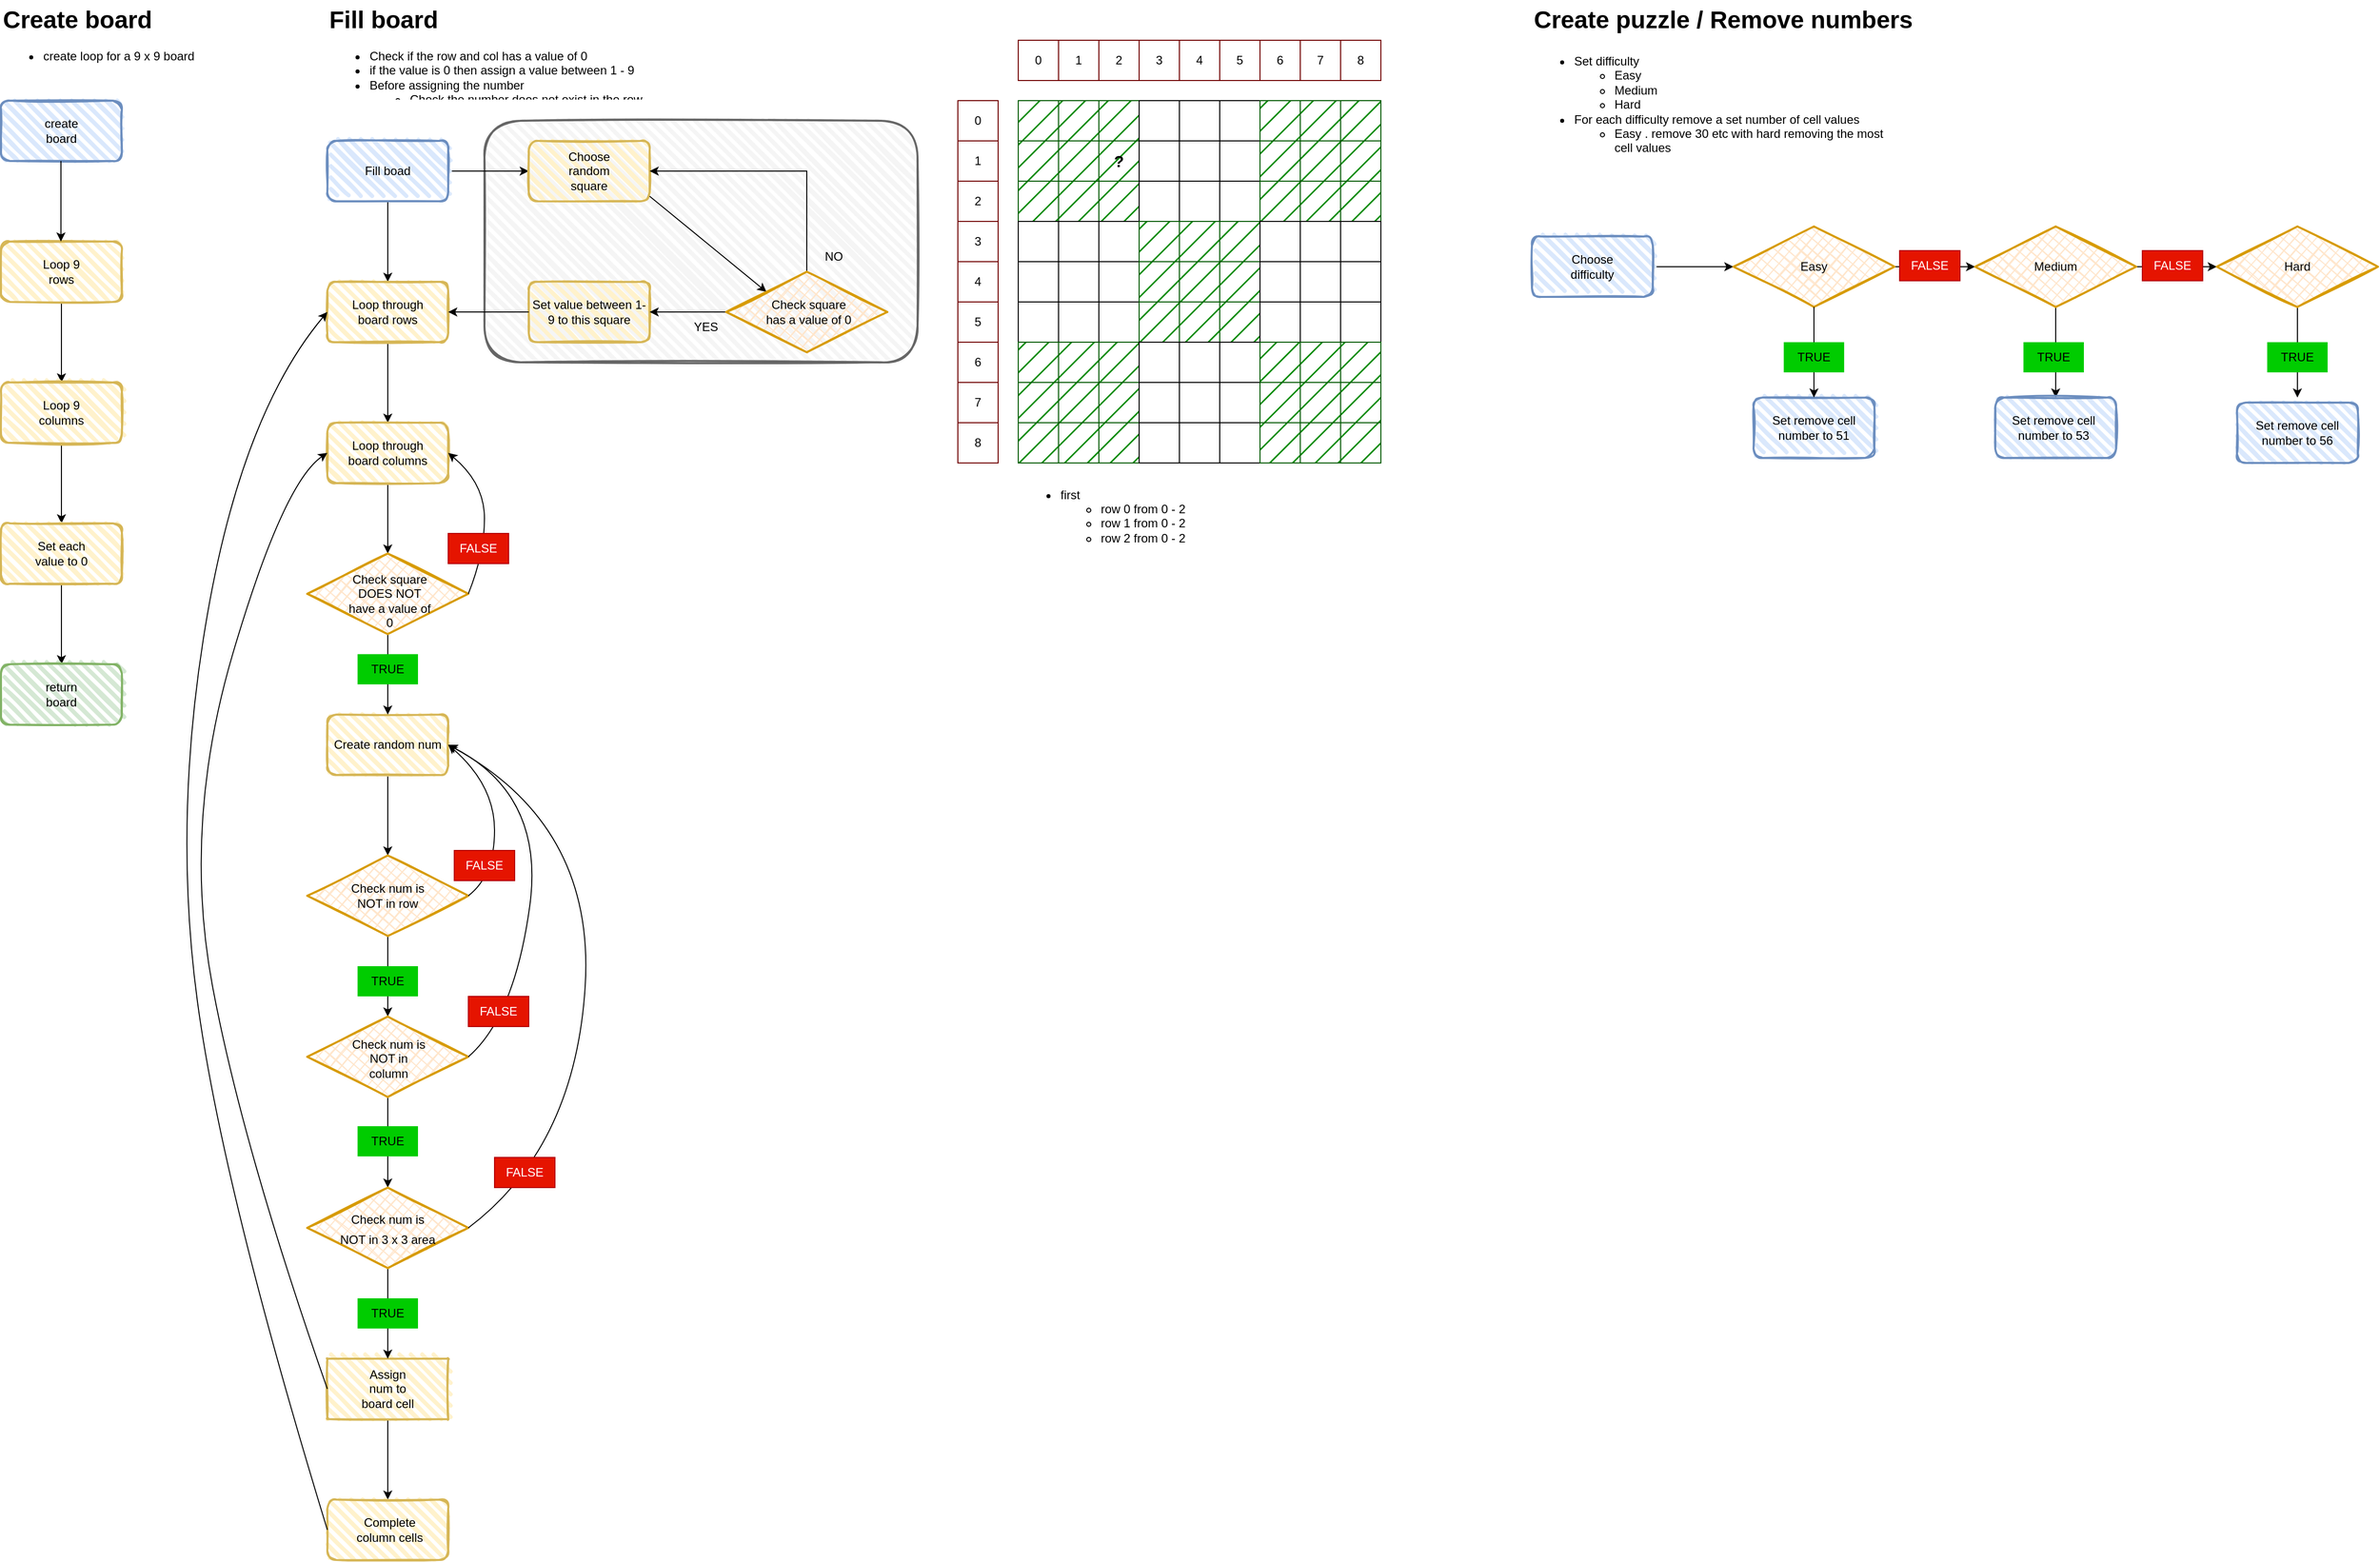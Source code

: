 <mxfile version="20.8.20" type="github">
  <diagram id="C5RBs43oDa-KdzZeNtuy" name="Page-1">
    <mxGraphModel dx="1434" dy="1846" grid="1" gridSize="10" guides="1" tooltips="1" connect="1" arrows="1" fold="1" page="1" pageScale="1" pageWidth="827" pageHeight="1169" math="0" shadow="0">
      <root>
        <mxCell id="WIyWlLk6GJQsqaUBKTNV-0" />
        <mxCell id="WIyWlLk6GJQsqaUBKTNV-1" parent="WIyWlLk6GJQsqaUBKTNV-0" />
        <mxCell id="CyxNVvdQWvEYHXwhOmgi-312" value="" style="rounded=1;whiteSpace=wrap;html=1;strokeWidth=2;fillWeight=4;hachureGap=8;hachureAngle=45;fillColor=#dae8fc;sketch=1;fillStyle=hatch;strokeColor=#6c8ebf;fontSize=12;" vertex="1" parent="WIyWlLk6GJQsqaUBKTNV-1">
          <mxGeometry x="1770" y="415" width="120" height="60" as="geometry" />
        </mxCell>
        <mxCell id="CyxNVvdQWvEYHXwhOmgi-85" value="" style="edgeStyle=orthogonalEdgeStyle;rounded=0;orthogonalLoop=1;jettySize=auto;html=1;" edge="1" parent="WIyWlLk6GJQsqaUBKTNV-1" source="CyxNVvdQWvEYHXwhOmgi-82">
          <mxGeometry relative="1" as="geometry">
            <mxPoint x="414" y="870" as="targetPoint" />
          </mxGeometry>
        </mxCell>
        <mxCell id="CyxNVvdQWvEYHXwhOmgi-82" value="" style="rounded=1;whiteSpace=wrap;html=1;strokeWidth=2;fillWeight=4;hachureGap=8;hachureAngle=45;fillColor=#fff2cc;sketch=1;strokeColor=#d6b656;" vertex="1" parent="WIyWlLk6GJQsqaUBKTNV-1">
          <mxGeometry x="354" y="730" width="120" height="60" as="geometry" />
        </mxCell>
        <mxCell id="CyxNVvdQWvEYHXwhOmgi-78" value="" style="rounded=1;whiteSpace=wrap;html=1;strokeWidth=2;fillWeight=4;hachureGap=8;hachureAngle=45;fillColor=#f5f5f5;sketch=1;fontColor=#333333;strokeColor=#666666;" vertex="1" parent="WIyWlLk6GJQsqaUBKTNV-1">
          <mxGeometry x="510" y="140" width="430" height="240" as="geometry" />
        </mxCell>
        <mxCell id="CyxNVvdQWvEYHXwhOmgi-0" value="" style="rounded=1;whiteSpace=wrap;html=1;strokeWidth=2;fillWeight=4;hachureGap=8;hachureAngle=45;fillColor=#dae8fc;sketch=1;strokeColor=#6c8ebf;" vertex="1" parent="WIyWlLk6GJQsqaUBKTNV-1">
          <mxGeometry x="30" y="120" width="120" height="60" as="geometry" />
        </mxCell>
        <mxCell id="CyxNVvdQWvEYHXwhOmgi-3" value="" style="group" vertex="1" connectable="0" parent="WIyWlLk6GJQsqaUBKTNV-1">
          <mxGeometry x="30" y="20" width="210" height="80" as="geometry" />
        </mxCell>
        <mxCell id="CyxNVvdQWvEYHXwhOmgi-1" value="&lt;ul&gt;&lt;li&gt;create loop for a 9 x 9 board&lt;br&gt;&lt;/li&gt;&lt;/ul&gt;" style="text;strokeColor=none;fillColor=none;html=1;whiteSpace=wrap;verticalAlign=top;overflow=hidden;align=left;" vertex="1" parent="CyxNVvdQWvEYHXwhOmgi-3">
          <mxGeometry y="30" width="210.0" height="50" as="geometry" />
        </mxCell>
        <mxCell id="CyxNVvdQWvEYHXwhOmgi-2" value="&lt;div&gt;Create board&lt;br&gt;&lt;/div&gt;" style="text;strokeColor=none;fillColor=none;html=1;fontSize=24;fontStyle=1;verticalAlign=middle;align=left;" vertex="1" parent="CyxNVvdQWvEYHXwhOmgi-3">
          <mxGeometry width="160" height="40" as="geometry" />
        </mxCell>
        <mxCell id="CyxNVvdQWvEYHXwhOmgi-4" value="create board" style="text;html=1;strokeColor=none;fillColor=none;align=center;verticalAlign=middle;whiteSpace=wrap;rounded=0;" vertex="1" parent="WIyWlLk6GJQsqaUBKTNV-1">
          <mxGeometry x="60" y="135" width="60" height="30" as="geometry" />
        </mxCell>
        <mxCell id="CyxNVvdQWvEYHXwhOmgi-14" value="" style="edgeStyle=orthogonalEdgeStyle;rounded=0;orthogonalLoop=1;jettySize=auto;html=1;" edge="1" parent="WIyWlLk6GJQsqaUBKTNV-1" source="CyxNVvdQWvEYHXwhOmgi-10" target="CyxNVvdQWvEYHXwhOmgi-13">
          <mxGeometry relative="1" as="geometry" />
        </mxCell>
        <mxCell id="CyxNVvdQWvEYHXwhOmgi-10" value="" style="rounded=1;whiteSpace=wrap;html=1;strokeWidth=2;fillWeight=4;hachureGap=8;hachureAngle=45;fillColor=#fff2cc;sketch=1;strokeColor=#d6b656;" vertex="1" parent="WIyWlLk6GJQsqaUBKTNV-1">
          <mxGeometry x="30" y="260" width="120" height="60" as="geometry" />
        </mxCell>
        <mxCell id="CyxNVvdQWvEYHXwhOmgi-12" value="Loop 9 rows" style="text;html=1;strokeColor=none;fillColor=none;align=center;verticalAlign=middle;whiteSpace=wrap;rounded=0;" vertex="1" parent="WIyWlLk6GJQsqaUBKTNV-1">
          <mxGeometry x="60" y="275" width="60" height="30" as="geometry" />
        </mxCell>
        <mxCell id="CyxNVvdQWvEYHXwhOmgi-17" value="" style="edgeStyle=orthogonalEdgeStyle;rounded=0;orthogonalLoop=1;jettySize=auto;html=1;" edge="1" parent="WIyWlLk6GJQsqaUBKTNV-1" source="CyxNVvdQWvEYHXwhOmgi-13" target="CyxNVvdQWvEYHXwhOmgi-16">
          <mxGeometry relative="1" as="geometry" />
        </mxCell>
        <mxCell id="CyxNVvdQWvEYHXwhOmgi-13" value="" style="rounded=1;whiteSpace=wrap;html=1;strokeWidth=2;fillWeight=4;hachureGap=8;hachureAngle=45;fillColor=#fff2cc;sketch=1;strokeColor=#d6b656;" vertex="1" parent="WIyWlLk6GJQsqaUBKTNV-1">
          <mxGeometry x="30" y="400" width="120" height="60" as="geometry" />
        </mxCell>
        <mxCell id="CyxNVvdQWvEYHXwhOmgi-15" value="Loop 9 columns" style="text;html=1;strokeColor=none;fillColor=none;align=center;verticalAlign=middle;whiteSpace=wrap;rounded=0;" vertex="1" parent="WIyWlLk6GJQsqaUBKTNV-1">
          <mxGeometry x="60" y="415" width="60" height="30" as="geometry" />
        </mxCell>
        <mxCell id="CyxNVvdQWvEYHXwhOmgi-21" value="" style="edgeStyle=orthogonalEdgeStyle;rounded=0;orthogonalLoop=1;jettySize=auto;html=1;" edge="1" parent="WIyWlLk6GJQsqaUBKTNV-1" source="CyxNVvdQWvEYHXwhOmgi-16" target="CyxNVvdQWvEYHXwhOmgi-20">
          <mxGeometry relative="1" as="geometry" />
        </mxCell>
        <mxCell id="CyxNVvdQWvEYHXwhOmgi-16" value="" style="rounded=1;whiteSpace=wrap;html=1;strokeWidth=2;fillWeight=4;hachureGap=8;hachureAngle=45;fillColor=#fff2cc;sketch=1;strokeColor=#d6b656;" vertex="1" parent="WIyWlLk6GJQsqaUBKTNV-1">
          <mxGeometry x="30" y="540" width="120" height="60" as="geometry" />
        </mxCell>
        <mxCell id="CyxNVvdQWvEYHXwhOmgi-18" value="Set each value to 0" style="text;html=1;strokeColor=none;fillColor=none;align=center;verticalAlign=middle;whiteSpace=wrap;rounded=0;" vertex="1" parent="WIyWlLk6GJQsqaUBKTNV-1">
          <mxGeometry x="60" y="555" width="60" height="30" as="geometry" />
        </mxCell>
        <mxCell id="CyxNVvdQWvEYHXwhOmgi-19" value="" style="edgeStyle=orthogonalEdgeStyle;rounded=0;orthogonalLoop=1;jettySize=auto;html=1;" edge="1" parent="WIyWlLk6GJQsqaUBKTNV-1">
          <mxGeometry relative="1" as="geometry">
            <mxPoint x="89.5" y="180" as="sourcePoint" />
            <mxPoint x="89.5" y="260" as="targetPoint" />
            <Array as="points">
              <mxPoint x="89.5" y="200" />
              <mxPoint x="89.5" y="200" />
            </Array>
          </mxGeometry>
        </mxCell>
        <mxCell id="CyxNVvdQWvEYHXwhOmgi-20" value="" style="rounded=1;whiteSpace=wrap;html=1;strokeWidth=2;fillWeight=4;hachureGap=8;hachureAngle=45;fillColor=#d5e8d4;sketch=1;strokeColor=#82b366;" vertex="1" parent="WIyWlLk6GJQsqaUBKTNV-1">
          <mxGeometry x="30" y="680" width="120" height="60" as="geometry" />
        </mxCell>
        <mxCell id="CyxNVvdQWvEYHXwhOmgi-22" value="return board" style="text;html=1;strokeColor=none;fillColor=none;align=center;verticalAlign=middle;whiteSpace=wrap;rounded=0;" vertex="1" parent="WIyWlLk6GJQsqaUBKTNV-1">
          <mxGeometry x="60" y="695" width="60" height="30" as="geometry" />
        </mxCell>
        <mxCell id="CyxNVvdQWvEYHXwhOmgi-24" value="&lt;div&gt;Fill board&lt;br&gt;&lt;/div&gt;" style="text;strokeColor=none;fillColor=none;html=1;fontSize=24;fontStyle=1;verticalAlign=middle;align=left;" vertex="1" parent="WIyWlLk6GJQsqaUBKTNV-1">
          <mxGeometry x="354" y="20" width="146" height="40" as="geometry" />
        </mxCell>
        <mxCell id="CyxNVvdQWvEYHXwhOmgi-38" value="&lt;span style=&quot;white-space: pre;&quot;&gt;	&lt;/span&gt;&lt;ul&gt;&lt;li&gt;Check if the row and col has a value of 0&lt;/li&gt;&lt;li&gt;if the value is 0 then assign a value between 1 - 9&lt;br&gt;&lt;/li&gt;&lt;li&gt;Before assigning the number&lt;/li&gt;&lt;ul&gt;&lt;li&gt;Check the number does not exist in the row&lt;/li&gt;&lt;li&gt;Check the number does not exist in the column&lt;br&gt;&lt;/li&gt;&lt;/ul&gt;&lt;/ul&gt;" style="text;strokeColor=none;fillColor=none;html=1;whiteSpace=wrap;verticalAlign=middle;overflow=hidden;" vertex="1" parent="WIyWlLk6GJQsqaUBKTNV-1">
          <mxGeometry x="354" y="40" width="376" height="80" as="geometry" />
        </mxCell>
        <mxCell id="CyxNVvdQWvEYHXwhOmgi-42" value="" style="edgeStyle=orthogonalEdgeStyle;rounded=0;orthogonalLoop=1;jettySize=auto;html=1;" edge="1" parent="WIyWlLk6GJQsqaUBKTNV-1" source="CyxNVvdQWvEYHXwhOmgi-39" target="CyxNVvdQWvEYHXwhOmgi-41">
          <mxGeometry relative="1" as="geometry" />
        </mxCell>
        <mxCell id="CyxNVvdQWvEYHXwhOmgi-48" value="" style="edgeStyle=orthogonalEdgeStyle;rounded=0;orthogonalLoop=1;jettySize=auto;html=1;" edge="1" parent="WIyWlLk6GJQsqaUBKTNV-1" source="CyxNVvdQWvEYHXwhOmgi-39" target="CyxNVvdQWvEYHXwhOmgi-47">
          <mxGeometry relative="1" as="geometry" />
        </mxCell>
        <mxCell id="CyxNVvdQWvEYHXwhOmgi-39" value="" style="rounded=1;whiteSpace=wrap;html=1;strokeWidth=2;fillWeight=4;hachureGap=8;hachureAngle=45;fillColor=#dae8fc;sketch=1;strokeColor=#6c8ebf;" vertex="1" parent="WIyWlLk6GJQsqaUBKTNV-1">
          <mxGeometry x="354" y="160" width="120" height="60" as="geometry" />
        </mxCell>
        <mxCell id="CyxNVvdQWvEYHXwhOmgi-40" value="Fill boad" style="text;html=1;strokeColor=none;fillColor=none;align=center;verticalAlign=middle;whiteSpace=wrap;rounded=0;" vertex="1" parent="WIyWlLk6GJQsqaUBKTNV-1">
          <mxGeometry x="384" y="175" width="60" height="30" as="geometry" />
        </mxCell>
        <mxCell id="CyxNVvdQWvEYHXwhOmgi-45" value="" style="edgeStyle=orthogonalEdgeStyle;rounded=0;orthogonalLoop=1;jettySize=auto;html=1;" edge="1" parent="WIyWlLk6GJQsqaUBKTNV-1" source="CyxNVvdQWvEYHXwhOmgi-41" target="CyxNVvdQWvEYHXwhOmgi-44">
          <mxGeometry relative="1" as="geometry" />
        </mxCell>
        <mxCell id="CyxNVvdQWvEYHXwhOmgi-41" value="" style="rounded=1;whiteSpace=wrap;html=1;strokeWidth=2;fillWeight=4;hachureGap=8;hachureAngle=45;fillColor=#fff2cc;sketch=1;strokeColor=#d6b656;" vertex="1" parent="WIyWlLk6GJQsqaUBKTNV-1">
          <mxGeometry x="354" y="300" width="120" height="60" as="geometry" />
        </mxCell>
        <mxCell id="CyxNVvdQWvEYHXwhOmgi-43" value="Loop through board rows" style="text;html=1;strokeColor=none;fillColor=none;align=center;verticalAlign=middle;whiteSpace=wrap;rounded=0;" vertex="1" parent="WIyWlLk6GJQsqaUBKTNV-1">
          <mxGeometry x="371" y="315" width="86" height="30" as="geometry" />
        </mxCell>
        <mxCell id="CyxNVvdQWvEYHXwhOmgi-72" value="" style="edgeStyle=orthogonalEdgeStyle;rounded=0;orthogonalLoop=1;jettySize=auto;html=1;" edge="1" parent="WIyWlLk6GJQsqaUBKTNV-1" source="CyxNVvdQWvEYHXwhOmgi-44">
          <mxGeometry relative="1" as="geometry">
            <mxPoint x="414" y="570" as="targetPoint" />
          </mxGeometry>
        </mxCell>
        <mxCell id="CyxNVvdQWvEYHXwhOmgi-44" value="" style="rounded=1;whiteSpace=wrap;html=1;strokeWidth=2;fillWeight=4;hachureGap=8;hachureAngle=45;fillColor=#fff2cc;sketch=1;strokeColor=#d6b656;" vertex="1" parent="WIyWlLk6GJQsqaUBKTNV-1">
          <mxGeometry x="354" y="440" width="120" height="60" as="geometry" />
        </mxCell>
        <mxCell id="CyxNVvdQWvEYHXwhOmgi-46" value="Loop through board columns" style="text;html=1;strokeColor=none;fillColor=none;align=center;verticalAlign=middle;whiteSpace=wrap;rounded=0;" vertex="1" parent="WIyWlLk6GJQsqaUBKTNV-1">
          <mxGeometry x="371" y="455" width="86" height="30" as="geometry" />
        </mxCell>
        <mxCell id="CyxNVvdQWvEYHXwhOmgi-47" value="" style="rounded=1;whiteSpace=wrap;html=1;strokeWidth=2;fillWeight=4;hachureGap=8;hachureAngle=45;fillColor=#fff2cc;sketch=1;strokeColor=#d6b656;" vertex="1" parent="WIyWlLk6GJQsqaUBKTNV-1">
          <mxGeometry x="554" y="160" width="120" height="60" as="geometry" />
        </mxCell>
        <mxCell id="CyxNVvdQWvEYHXwhOmgi-49" value="Choose random square" style="text;html=1;strokeColor=none;fillColor=none;align=center;verticalAlign=middle;whiteSpace=wrap;rounded=0;" vertex="1" parent="WIyWlLk6GJQsqaUBKTNV-1">
          <mxGeometry x="584" y="175" width="60" height="30" as="geometry" />
        </mxCell>
        <mxCell id="CyxNVvdQWvEYHXwhOmgi-50" value="" style="rounded=1;whiteSpace=wrap;html=1;strokeWidth=2;fillWeight=4;hachureGap=8;hachureAngle=45;fillColor=#fff2cc;sketch=1;strokeColor=#d6b656;" vertex="1" parent="WIyWlLk6GJQsqaUBKTNV-1">
          <mxGeometry x="554" y="300" width="120" height="60" as="geometry" />
        </mxCell>
        <mxCell id="CyxNVvdQWvEYHXwhOmgi-63" style="edgeStyle=orthogonalEdgeStyle;rounded=0;orthogonalLoop=1;jettySize=auto;html=1;entryX=1;entryY=0.5;entryDx=0;entryDy=0;" edge="1" parent="WIyWlLk6GJQsqaUBKTNV-1" source="CyxNVvdQWvEYHXwhOmgi-52" target="CyxNVvdQWvEYHXwhOmgi-41">
          <mxGeometry relative="1" as="geometry" />
        </mxCell>
        <mxCell id="CyxNVvdQWvEYHXwhOmgi-52" value="Set value between 1-9 to this square" style="text;html=1;strokeColor=none;fillColor=none;align=center;verticalAlign=middle;whiteSpace=wrap;rounded=0;" vertex="1" parent="WIyWlLk6GJQsqaUBKTNV-1">
          <mxGeometry x="554" y="315" width="120" height="30" as="geometry" />
        </mxCell>
        <mxCell id="CyxNVvdQWvEYHXwhOmgi-62" value="" style="endArrow=classic;html=1;rounded=0;entryX=0;entryY=0;entryDx=0;entryDy=0;" edge="1" parent="WIyWlLk6GJQsqaUBKTNV-1" target="CyxNVvdQWvEYHXwhOmgi-74">
          <mxGeometry width="50" height="50" relative="1" as="geometry">
            <mxPoint x="674" y="215" as="sourcePoint" />
            <mxPoint x="690" y="260" as="targetPoint" />
          </mxGeometry>
        </mxCell>
        <mxCell id="CyxNVvdQWvEYHXwhOmgi-64" value="NO" style="text;html=1;strokeColor=none;fillColor=none;align=center;verticalAlign=middle;whiteSpace=wrap;rounded=0;" vertex="1" parent="WIyWlLk6GJQsqaUBKTNV-1">
          <mxGeometry x="827" y="260" width="60" height="30" as="geometry" />
        </mxCell>
        <mxCell id="CyxNVvdQWvEYHXwhOmgi-65" value="&lt;div&gt;YES&lt;/div&gt;" style="text;html=1;strokeColor=none;fillColor=none;align=center;verticalAlign=middle;whiteSpace=wrap;rounded=0;" vertex="1" parent="WIyWlLk6GJQsqaUBKTNV-1">
          <mxGeometry x="700" y="330" width="60" height="30" as="geometry" />
        </mxCell>
        <mxCell id="CyxNVvdQWvEYHXwhOmgi-80" value="" style="edgeStyle=orthogonalEdgeStyle;rounded=0;orthogonalLoop=1;jettySize=auto;html=1;" edge="1" parent="WIyWlLk6GJQsqaUBKTNV-1" source="CyxNVvdQWvEYHXwhOmgi-73">
          <mxGeometry relative="1" as="geometry">
            <mxPoint x="414" y="730" as="targetPoint" />
          </mxGeometry>
        </mxCell>
        <mxCell id="CyxNVvdQWvEYHXwhOmgi-73" value="" style="rhombus;whiteSpace=wrap;html=1;strokeWidth=2;fillWeight=-1;hachureGap=8;fillStyle=cross-hatch;fillColor=#ffe6cc;sketch=1;strokeColor=#d79b00;" vertex="1" parent="WIyWlLk6GJQsqaUBKTNV-1">
          <mxGeometry x="334" y="570" width="160" height="80" as="geometry" />
        </mxCell>
        <mxCell id="CyxNVvdQWvEYHXwhOmgi-70" value="Check square DOES NOT have a value of 0" style="text;html=1;strokeColor=none;fillColor=none;align=center;verticalAlign=middle;whiteSpace=wrap;rounded=0;" vertex="1" parent="WIyWlLk6GJQsqaUBKTNV-1">
          <mxGeometry x="371" y="602" width="90" height="30" as="geometry" />
        </mxCell>
        <mxCell id="CyxNVvdQWvEYHXwhOmgi-76" value="" style="edgeStyle=orthogonalEdgeStyle;rounded=0;orthogonalLoop=1;jettySize=auto;html=1;" edge="1" parent="WIyWlLk6GJQsqaUBKTNV-1" source="CyxNVvdQWvEYHXwhOmgi-74" target="CyxNVvdQWvEYHXwhOmgi-52">
          <mxGeometry relative="1" as="geometry" />
        </mxCell>
        <mxCell id="CyxNVvdQWvEYHXwhOmgi-77" style="edgeStyle=orthogonalEdgeStyle;rounded=0;orthogonalLoop=1;jettySize=auto;html=1;exitX=0.5;exitY=0;exitDx=0;exitDy=0;entryX=1;entryY=0.5;entryDx=0;entryDy=0;" edge="1" parent="WIyWlLk6GJQsqaUBKTNV-1" source="CyxNVvdQWvEYHXwhOmgi-74" target="CyxNVvdQWvEYHXwhOmgi-47">
          <mxGeometry relative="1" as="geometry" />
        </mxCell>
        <mxCell id="CyxNVvdQWvEYHXwhOmgi-74" value="" style="rhombus;whiteSpace=wrap;html=1;strokeWidth=2;fillWeight=-1;hachureGap=8;fillStyle=cross-hatch;fillColor=#ffe6cc;sketch=1;strokeColor=#d79b00;" vertex="1" parent="WIyWlLk6GJQsqaUBKTNV-1">
          <mxGeometry x="750" y="290" width="160" height="80" as="geometry" />
        </mxCell>
        <mxCell id="CyxNVvdQWvEYHXwhOmgi-75" value="Check square has a value of 0" style="text;html=1;strokeColor=none;fillColor=none;align=center;verticalAlign=middle;whiteSpace=wrap;rounded=0;" vertex="1" parent="WIyWlLk6GJQsqaUBKTNV-1">
          <mxGeometry x="787" y="315" width="90" height="30" as="geometry" />
        </mxCell>
        <mxCell id="CyxNVvdQWvEYHXwhOmgi-81" value="Create random num" style="text;html=1;strokeColor=none;fillColor=none;align=center;verticalAlign=middle;whiteSpace=wrap;rounded=0;" vertex="1" parent="WIyWlLk6GJQsqaUBKTNV-1">
          <mxGeometry x="359" y="745" width="110" height="30" as="geometry" />
        </mxCell>
        <mxCell id="CyxNVvdQWvEYHXwhOmgi-90" value="" style="edgeStyle=orthogonalEdgeStyle;rounded=0;orthogonalLoop=1;jettySize=auto;html=1;" edge="1" parent="WIyWlLk6GJQsqaUBKTNV-1" source="CyxNVvdQWvEYHXwhOmgi-87" target="CyxNVvdQWvEYHXwhOmgi-89">
          <mxGeometry relative="1" as="geometry" />
        </mxCell>
        <mxCell id="CyxNVvdQWvEYHXwhOmgi-87" value="" style="rhombus;whiteSpace=wrap;html=1;strokeWidth=2;fillWeight=-1;hachureGap=8;fillStyle=cross-hatch;fillColor=#ffe6cc;sketch=1;strokeColor=#d79b00;" vertex="1" parent="WIyWlLk6GJQsqaUBKTNV-1">
          <mxGeometry x="334" y="870" width="160" height="80" as="geometry" />
        </mxCell>
        <mxCell id="CyxNVvdQWvEYHXwhOmgi-88" value="Check num is NOT in row" style="text;html=1;strokeColor=none;fillColor=none;align=center;verticalAlign=middle;whiteSpace=wrap;rounded=0;" vertex="1" parent="WIyWlLk6GJQsqaUBKTNV-1">
          <mxGeometry x="374" y="895" width="80" height="30" as="geometry" />
        </mxCell>
        <mxCell id="CyxNVvdQWvEYHXwhOmgi-100" value="" style="edgeStyle=orthogonalEdgeStyle;rounded=0;orthogonalLoop=1;jettySize=auto;html=1;" edge="1" parent="WIyWlLk6GJQsqaUBKTNV-1" source="CyxNVvdQWvEYHXwhOmgi-89">
          <mxGeometry relative="1" as="geometry">
            <mxPoint x="414" y="1200" as="targetPoint" />
          </mxGeometry>
        </mxCell>
        <mxCell id="CyxNVvdQWvEYHXwhOmgi-89" value="" style="rhombus;whiteSpace=wrap;html=1;strokeWidth=2;fillWeight=-1;hachureGap=8;fillStyle=cross-hatch;fillColor=#ffe6cc;sketch=1;strokeColor=#d79b00;" vertex="1" parent="WIyWlLk6GJQsqaUBKTNV-1">
          <mxGeometry x="334" y="1030" width="160" height="80" as="geometry" />
        </mxCell>
        <mxCell id="CyxNVvdQWvEYHXwhOmgi-91" value="Check num is NOT in column" style="text;html=1;strokeColor=none;fillColor=none;align=center;verticalAlign=middle;whiteSpace=wrap;rounded=0;" vertex="1" parent="WIyWlLk6GJQsqaUBKTNV-1">
          <mxGeometry x="375" y="1057" width="80" height="30" as="geometry" />
        </mxCell>
        <mxCell id="CyxNVvdQWvEYHXwhOmgi-95" value="TRUE" style="text;html=1;strokeColor=none;fillColor=#00CC00;align=center;verticalAlign=middle;whiteSpace=wrap;rounded=0;rotation=0;" vertex="1" parent="WIyWlLk6GJQsqaUBKTNV-1">
          <mxGeometry x="384" y="980" width="60" height="30" as="geometry" />
        </mxCell>
        <mxCell id="CyxNVvdQWvEYHXwhOmgi-96" value="TRUE" style="text;html=1;strokeColor=none;fillColor=#00CC00;align=center;verticalAlign=middle;whiteSpace=wrap;rounded=0;rotation=0;" vertex="1" parent="WIyWlLk6GJQsqaUBKTNV-1">
          <mxGeometry x="384" y="670" width="60" height="30" as="geometry" />
        </mxCell>
        <mxCell id="CyxNVvdQWvEYHXwhOmgi-268" value="" style="edgeStyle=orthogonalEdgeStyle;rounded=0;orthogonalLoop=1;jettySize=auto;html=1;fontSize=12;" edge="1" parent="WIyWlLk6GJQsqaUBKTNV-1" source="CyxNVvdQWvEYHXwhOmgi-101">
          <mxGeometry relative="1" as="geometry">
            <mxPoint x="414" y="1510" as="targetPoint" />
          </mxGeometry>
        </mxCell>
        <mxCell id="CyxNVvdQWvEYHXwhOmgi-101" value="" style="rounded=1;whiteSpace=wrap;html=1;strokeWidth=2;fillWeight=4;hachureGap=8;hachureAngle=45;fillColor=#fff2cc;sketch=1;strokeColor=#d6b656;arcSize=0;" vertex="1" parent="WIyWlLk6GJQsqaUBKTNV-1">
          <mxGeometry x="354" y="1370" width="120" height="60" as="geometry" />
        </mxCell>
        <mxCell id="CyxNVvdQWvEYHXwhOmgi-102" value="TRUE" style="text;html=1;strokeColor=none;fillColor=#00CC00;align=center;verticalAlign=middle;whiteSpace=wrap;rounded=0;rotation=0;" vertex="1" parent="WIyWlLk6GJQsqaUBKTNV-1">
          <mxGeometry x="384" y="1139" width="60" height="30" as="geometry" />
        </mxCell>
        <mxCell id="CyxNVvdQWvEYHXwhOmgi-103" value="Assign num to board cell" style="text;html=1;strokeColor=none;fillColor=none;align=center;verticalAlign=middle;whiteSpace=wrap;rounded=0;" vertex="1" parent="WIyWlLk6GJQsqaUBKTNV-1">
          <mxGeometry x="384" y="1385" width="60" height="30" as="geometry" />
        </mxCell>
        <mxCell id="CyxNVvdQWvEYHXwhOmgi-104" value="" style="rounded=1;whiteSpace=wrap;html=1;strokeWidth=2;fillWeight=4;hachureGap=8;hachureAngle=45;fillColor=#fff2cc;sketch=1;strokeColor=#d6b656;" vertex="1" parent="WIyWlLk6GJQsqaUBKTNV-1">
          <mxGeometry x="354" y="1510" width="120" height="60" as="geometry" />
        </mxCell>
        <mxCell id="CyxNVvdQWvEYHXwhOmgi-106" value="Complete column cells" style="text;html=1;strokeColor=none;fillColor=none;align=center;verticalAlign=middle;whiteSpace=wrap;rounded=0;" vertex="1" parent="WIyWlLk6GJQsqaUBKTNV-1">
          <mxGeometry x="376" y="1525" width="80" height="30" as="geometry" />
        </mxCell>
        <mxCell id="CyxNVvdQWvEYHXwhOmgi-110" value="" style="curved=1;endArrow=classic;html=1;rounded=0;entryX=0;entryY=0.5;entryDx=0;entryDy=0;exitX=0;exitY=0.5;exitDx=0;exitDy=0;" edge="1" parent="WIyWlLk6GJQsqaUBKTNV-1" source="CyxNVvdQWvEYHXwhOmgi-104" target="CyxNVvdQWvEYHXwhOmgi-41">
          <mxGeometry width="50" height="50" relative="1" as="geometry">
            <mxPoint x="330" y="1380" as="sourcePoint" />
            <mxPoint x="190" y="895" as="targetPoint" />
            <Array as="points">
              <mxPoint x="250" y="1200" />
              <mxPoint x="200" y="830" />
              <mxPoint x="270" y="430" />
            </Array>
          </mxGeometry>
        </mxCell>
        <mxCell id="CyxNVvdQWvEYHXwhOmgi-111" value="" style="curved=1;endArrow=classic;html=1;rounded=0;entryX=0;entryY=0.5;entryDx=0;entryDy=0;exitX=0;exitY=0.5;exitDx=0;exitDy=0;" edge="1" parent="WIyWlLk6GJQsqaUBKTNV-1" source="CyxNVvdQWvEYHXwhOmgi-101" target="CyxNVvdQWvEYHXwhOmgi-44">
          <mxGeometry width="50" height="50" relative="1" as="geometry">
            <mxPoint x="330" y="1230" as="sourcePoint" />
            <mxPoint x="364" y="340" as="targetPoint" />
            <Array as="points">
              <mxPoint x="270" y="1160" />
              <mxPoint x="210" y="840" />
              <mxPoint x="310" y="500" />
            </Array>
          </mxGeometry>
        </mxCell>
        <mxCell id="CyxNVvdQWvEYHXwhOmgi-239" value="" style="group" vertex="1" connectable="0" parent="WIyWlLk6GJQsqaUBKTNV-1">
          <mxGeometry x="1040" y="120" width="360" height="360" as="geometry" />
        </mxCell>
        <mxCell id="CyxNVvdQWvEYHXwhOmgi-138" value="" style="whiteSpace=wrap;html=1;aspect=fixed;fillColor=#008a00;fontColor=#ffffff;strokeColor=#005700;fillStyle=hatch;" vertex="1" parent="CyxNVvdQWvEYHXwhOmgi-239">
          <mxGeometry width="40" height="40" as="geometry" />
        </mxCell>
        <mxCell id="CyxNVvdQWvEYHXwhOmgi-139" value="" style="whiteSpace=wrap;html=1;aspect=fixed;fillColor=#008a00;fontColor=#ffffff;strokeColor=#005700;fillStyle=hatch;" vertex="1" parent="CyxNVvdQWvEYHXwhOmgi-239">
          <mxGeometry x="40" width="40" height="40" as="geometry" />
        </mxCell>
        <mxCell id="CyxNVvdQWvEYHXwhOmgi-140" value="" style="whiteSpace=wrap;html=1;aspect=fixed;fillColor=#008a00;fontColor=#ffffff;strokeColor=#005700;fillStyle=hatch;" vertex="1" parent="CyxNVvdQWvEYHXwhOmgi-239">
          <mxGeometry x="80" width="40" height="40" as="geometry" />
        </mxCell>
        <mxCell id="CyxNVvdQWvEYHXwhOmgi-141" value="" style="whiteSpace=wrap;html=1;aspect=fixed;fillColor=none;" vertex="1" parent="CyxNVvdQWvEYHXwhOmgi-239">
          <mxGeometry x="120" width="40" height="40" as="geometry" />
        </mxCell>
        <mxCell id="CyxNVvdQWvEYHXwhOmgi-142" value="" style="whiteSpace=wrap;html=1;aspect=fixed;fillColor=none;" vertex="1" parent="CyxNVvdQWvEYHXwhOmgi-239">
          <mxGeometry x="160" width="40" height="40" as="geometry" />
        </mxCell>
        <mxCell id="CyxNVvdQWvEYHXwhOmgi-143" value="" style="whiteSpace=wrap;html=1;aspect=fixed;fillColor=none;" vertex="1" parent="CyxNVvdQWvEYHXwhOmgi-239">
          <mxGeometry x="200" width="40" height="40" as="geometry" />
        </mxCell>
        <mxCell id="CyxNVvdQWvEYHXwhOmgi-144" value="" style="whiteSpace=wrap;html=1;aspect=fixed;fillColor=#008a00;fontColor=#ffffff;strokeColor=#005700;fillStyle=hatch;" vertex="1" parent="CyxNVvdQWvEYHXwhOmgi-239">
          <mxGeometry x="240" width="40" height="40" as="geometry" />
        </mxCell>
        <mxCell id="CyxNVvdQWvEYHXwhOmgi-145" value="" style="whiteSpace=wrap;html=1;aspect=fixed;fillColor=#008a00;fontColor=#ffffff;strokeColor=#005700;fillStyle=hatch;" vertex="1" parent="CyxNVvdQWvEYHXwhOmgi-239">
          <mxGeometry x="280" width="40" height="40" as="geometry" />
        </mxCell>
        <mxCell id="CyxNVvdQWvEYHXwhOmgi-146" value="" style="whiteSpace=wrap;html=1;aspect=fixed;fillColor=#008a00;fontColor=#ffffff;strokeColor=#005700;fillStyle=hatch;" vertex="1" parent="CyxNVvdQWvEYHXwhOmgi-239">
          <mxGeometry x="320" width="40" height="40" as="geometry" />
        </mxCell>
        <mxCell id="CyxNVvdQWvEYHXwhOmgi-147" value="" style="whiteSpace=wrap;html=1;aspect=fixed;fillColor=#008a00;fontColor=#ffffff;strokeColor=#005700;fillStyle=hatch;" vertex="1" parent="CyxNVvdQWvEYHXwhOmgi-239">
          <mxGeometry y="40" width="40" height="40" as="geometry" />
        </mxCell>
        <mxCell id="CyxNVvdQWvEYHXwhOmgi-148" value="" style="whiteSpace=wrap;html=1;aspect=fixed;fillColor=#008a00;fontColor=#ffffff;strokeColor=#005700;fillStyle=hatch;" vertex="1" parent="CyxNVvdQWvEYHXwhOmgi-239">
          <mxGeometry x="40" y="40" width="40" height="40" as="geometry" />
        </mxCell>
        <mxCell id="CyxNVvdQWvEYHXwhOmgi-149" value="" style="whiteSpace=wrap;html=1;aspect=fixed;fillColor=#008a00;fontColor=#ffffff;strokeColor=#005700;fillStyle=hatch;" vertex="1" parent="CyxNVvdQWvEYHXwhOmgi-239">
          <mxGeometry x="80" y="40" width="40" height="40" as="geometry" />
        </mxCell>
        <mxCell id="CyxNVvdQWvEYHXwhOmgi-150" value="" style="whiteSpace=wrap;html=1;aspect=fixed;fillColor=none;" vertex="1" parent="CyxNVvdQWvEYHXwhOmgi-239">
          <mxGeometry x="120" y="40" width="40" height="40" as="geometry" />
        </mxCell>
        <mxCell id="CyxNVvdQWvEYHXwhOmgi-151" value="" style="whiteSpace=wrap;html=1;aspect=fixed;fillColor=none;" vertex="1" parent="CyxNVvdQWvEYHXwhOmgi-239">
          <mxGeometry x="160" y="40" width="40" height="40" as="geometry" />
        </mxCell>
        <mxCell id="CyxNVvdQWvEYHXwhOmgi-152" value="" style="whiteSpace=wrap;html=1;aspect=fixed;fillColor=none;" vertex="1" parent="CyxNVvdQWvEYHXwhOmgi-239">
          <mxGeometry x="200" y="40" width="40" height="40" as="geometry" />
        </mxCell>
        <mxCell id="CyxNVvdQWvEYHXwhOmgi-153" value="" style="whiteSpace=wrap;html=1;aspect=fixed;fillColor=#008a00;fontColor=#ffffff;strokeColor=#005700;fillStyle=hatch;" vertex="1" parent="CyxNVvdQWvEYHXwhOmgi-239">
          <mxGeometry x="240" y="40" width="40" height="40" as="geometry" />
        </mxCell>
        <mxCell id="CyxNVvdQWvEYHXwhOmgi-154" value="" style="whiteSpace=wrap;html=1;aspect=fixed;fillColor=#008a00;fontColor=#ffffff;strokeColor=#005700;fillStyle=hatch;" vertex="1" parent="CyxNVvdQWvEYHXwhOmgi-239">
          <mxGeometry x="280" y="40" width="40" height="40" as="geometry" />
        </mxCell>
        <mxCell id="CyxNVvdQWvEYHXwhOmgi-155" value="" style="whiteSpace=wrap;html=1;aspect=fixed;fillColor=#008a00;fontColor=#ffffff;strokeColor=#005700;fillStyle=hatch;" vertex="1" parent="CyxNVvdQWvEYHXwhOmgi-239">
          <mxGeometry x="320" y="40" width="40" height="40" as="geometry" />
        </mxCell>
        <mxCell id="CyxNVvdQWvEYHXwhOmgi-156" value="" style="whiteSpace=wrap;html=1;aspect=fixed;fillColor=#008a00;fontColor=#ffffff;strokeColor=#005700;fillStyle=hatch;" vertex="1" parent="CyxNVvdQWvEYHXwhOmgi-239">
          <mxGeometry y="80" width="40" height="40" as="geometry" />
        </mxCell>
        <mxCell id="CyxNVvdQWvEYHXwhOmgi-157" value="" style="whiteSpace=wrap;html=1;aspect=fixed;fillColor=#008a00;fontColor=#ffffff;strokeColor=#005700;fillStyle=hatch;" vertex="1" parent="CyxNVvdQWvEYHXwhOmgi-239">
          <mxGeometry x="40" y="80" width="40" height="40" as="geometry" />
        </mxCell>
        <mxCell id="CyxNVvdQWvEYHXwhOmgi-158" value="" style="whiteSpace=wrap;html=1;aspect=fixed;fillColor=#008a00;fontColor=#ffffff;strokeColor=#005700;fillStyle=hatch;" vertex="1" parent="CyxNVvdQWvEYHXwhOmgi-239">
          <mxGeometry x="80" y="80" width="40" height="40" as="geometry" />
        </mxCell>
        <mxCell id="CyxNVvdQWvEYHXwhOmgi-159" value="" style="whiteSpace=wrap;html=1;aspect=fixed;fillColor=none;" vertex="1" parent="CyxNVvdQWvEYHXwhOmgi-239">
          <mxGeometry x="120" y="80" width="40" height="40" as="geometry" />
        </mxCell>
        <mxCell id="CyxNVvdQWvEYHXwhOmgi-160" value="" style="whiteSpace=wrap;html=1;aspect=fixed;fillColor=none;" vertex="1" parent="CyxNVvdQWvEYHXwhOmgi-239">
          <mxGeometry x="160" y="80" width="40" height="40" as="geometry" />
        </mxCell>
        <mxCell id="CyxNVvdQWvEYHXwhOmgi-161" value="" style="whiteSpace=wrap;html=1;aspect=fixed;fillColor=none;" vertex="1" parent="CyxNVvdQWvEYHXwhOmgi-239">
          <mxGeometry x="200" y="80" width="40" height="40" as="geometry" />
        </mxCell>
        <mxCell id="CyxNVvdQWvEYHXwhOmgi-162" value="" style="whiteSpace=wrap;html=1;aspect=fixed;fillColor=#008a00;fontColor=#ffffff;strokeColor=#005700;fillStyle=hatch;" vertex="1" parent="CyxNVvdQWvEYHXwhOmgi-239">
          <mxGeometry x="240" y="80" width="40" height="40" as="geometry" />
        </mxCell>
        <mxCell id="CyxNVvdQWvEYHXwhOmgi-163" value="" style="whiteSpace=wrap;html=1;aspect=fixed;fillColor=#008a00;fontColor=#ffffff;strokeColor=#005700;fillStyle=hatch;" vertex="1" parent="CyxNVvdQWvEYHXwhOmgi-239">
          <mxGeometry x="280" y="80" width="40" height="40" as="geometry" />
        </mxCell>
        <mxCell id="CyxNVvdQWvEYHXwhOmgi-164" value="" style="whiteSpace=wrap;html=1;aspect=fixed;fillColor=#008a00;fontColor=#ffffff;strokeColor=#005700;fillStyle=hatch;" vertex="1" parent="CyxNVvdQWvEYHXwhOmgi-239">
          <mxGeometry x="320" y="80" width="40" height="40" as="geometry" />
        </mxCell>
        <mxCell id="CyxNVvdQWvEYHXwhOmgi-165" value="" style="whiteSpace=wrap;html=1;aspect=fixed;fillColor=none;" vertex="1" parent="CyxNVvdQWvEYHXwhOmgi-239">
          <mxGeometry y="120" width="40" height="40" as="geometry" />
        </mxCell>
        <mxCell id="CyxNVvdQWvEYHXwhOmgi-166" value="" style="whiteSpace=wrap;html=1;aspect=fixed;fillColor=none;" vertex="1" parent="CyxNVvdQWvEYHXwhOmgi-239">
          <mxGeometry x="40" y="120" width="40" height="40" as="geometry" />
        </mxCell>
        <mxCell id="CyxNVvdQWvEYHXwhOmgi-167" value="" style="whiteSpace=wrap;html=1;aspect=fixed;fillColor=none;" vertex="1" parent="CyxNVvdQWvEYHXwhOmgi-239">
          <mxGeometry x="80" y="120" width="40" height="40" as="geometry" />
        </mxCell>
        <mxCell id="CyxNVvdQWvEYHXwhOmgi-168" value="" style="whiteSpace=wrap;html=1;aspect=fixed;fillColor=#008a00;fontColor=#ffffff;strokeColor=#005700;fillStyle=hatch;" vertex="1" parent="CyxNVvdQWvEYHXwhOmgi-239">
          <mxGeometry x="120" y="120" width="40" height="40" as="geometry" />
        </mxCell>
        <mxCell id="CyxNVvdQWvEYHXwhOmgi-169" value="" style="whiteSpace=wrap;html=1;aspect=fixed;fillColor=#008a00;fontColor=#ffffff;strokeColor=#005700;fillStyle=hatch;" vertex="1" parent="CyxNVvdQWvEYHXwhOmgi-239">
          <mxGeometry x="160" y="120" width="40" height="40" as="geometry" />
        </mxCell>
        <mxCell id="CyxNVvdQWvEYHXwhOmgi-170" value="" style="whiteSpace=wrap;html=1;aspect=fixed;fillColor=#008a00;fontColor=#ffffff;strokeColor=#005700;fillStyle=hatch;" vertex="1" parent="CyxNVvdQWvEYHXwhOmgi-239">
          <mxGeometry x="200" y="120" width="40" height="40" as="geometry" />
        </mxCell>
        <mxCell id="CyxNVvdQWvEYHXwhOmgi-171" value="" style="whiteSpace=wrap;html=1;aspect=fixed;fillColor=none;" vertex="1" parent="CyxNVvdQWvEYHXwhOmgi-239">
          <mxGeometry x="240" y="120" width="40" height="40" as="geometry" />
        </mxCell>
        <mxCell id="CyxNVvdQWvEYHXwhOmgi-172" value="" style="whiteSpace=wrap;html=1;aspect=fixed;fillColor=none;" vertex="1" parent="CyxNVvdQWvEYHXwhOmgi-239">
          <mxGeometry x="280" y="120" width="40" height="40" as="geometry" />
        </mxCell>
        <mxCell id="CyxNVvdQWvEYHXwhOmgi-173" value="" style="whiteSpace=wrap;html=1;aspect=fixed;fillColor=none;" vertex="1" parent="CyxNVvdQWvEYHXwhOmgi-239">
          <mxGeometry x="320" y="120" width="40" height="40" as="geometry" />
        </mxCell>
        <mxCell id="CyxNVvdQWvEYHXwhOmgi-174" value="" style="whiteSpace=wrap;html=1;aspect=fixed;fillColor=none;" vertex="1" parent="CyxNVvdQWvEYHXwhOmgi-239">
          <mxGeometry y="160" width="40" height="40" as="geometry" />
        </mxCell>
        <mxCell id="CyxNVvdQWvEYHXwhOmgi-175" value="" style="whiteSpace=wrap;html=1;aspect=fixed;fillColor=none;" vertex="1" parent="CyxNVvdQWvEYHXwhOmgi-239">
          <mxGeometry x="40" y="160" width="40" height="40" as="geometry" />
        </mxCell>
        <mxCell id="CyxNVvdQWvEYHXwhOmgi-176" value="" style="whiteSpace=wrap;html=1;aspect=fixed;fillColor=none;" vertex="1" parent="CyxNVvdQWvEYHXwhOmgi-239">
          <mxGeometry x="80" y="160" width="40" height="40" as="geometry" />
        </mxCell>
        <mxCell id="CyxNVvdQWvEYHXwhOmgi-177" value="" style="whiteSpace=wrap;html=1;aspect=fixed;fillColor=#008a00;fontColor=#ffffff;strokeColor=#005700;fillStyle=hatch;" vertex="1" parent="CyxNVvdQWvEYHXwhOmgi-239">
          <mxGeometry x="120" y="160" width="40" height="40" as="geometry" />
        </mxCell>
        <mxCell id="CyxNVvdQWvEYHXwhOmgi-178" value="" style="whiteSpace=wrap;html=1;aspect=fixed;fillColor=#008a00;fontColor=#ffffff;strokeColor=#005700;fillStyle=hatch;" vertex="1" parent="CyxNVvdQWvEYHXwhOmgi-239">
          <mxGeometry x="160" y="160" width="40" height="40" as="geometry" />
        </mxCell>
        <mxCell id="CyxNVvdQWvEYHXwhOmgi-179" value="" style="whiteSpace=wrap;html=1;aspect=fixed;fillColor=#008a00;fontColor=#ffffff;strokeColor=#005700;fillStyle=hatch;" vertex="1" parent="CyxNVvdQWvEYHXwhOmgi-239">
          <mxGeometry x="200" y="160" width="40" height="40" as="geometry" />
        </mxCell>
        <mxCell id="CyxNVvdQWvEYHXwhOmgi-180" value="" style="whiteSpace=wrap;html=1;aspect=fixed;fillColor=none;" vertex="1" parent="CyxNVvdQWvEYHXwhOmgi-239">
          <mxGeometry x="240" y="160" width="40" height="40" as="geometry" />
        </mxCell>
        <mxCell id="CyxNVvdQWvEYHXwhOmgi-181" value="" style="whiteSpace=wrap;html=1;aspect=fixed;fillColor=none;" vertex="1" parent="CyxNVvdQWvEYHXwhOmgi-239">
          <mxGeometry x="280" y="160" width="40" height="40" as="geometry" />
        </mxCell>
        <mxCell id="CyxNVvdQWvEYHXwhOmgi-182" value="" style="whiteSpace=wrap;html=1;aspect=fixed;fillColor=none;" vertex="1" parent="CyxNVvdQWvEYHXwhOmgi-239">
          <mxGeometry x="320" y="160" width="40" height="40" as="geometry" />
        </mxCell>
        <mxCell id="CyxNVvdQWvEYHXwhOmgi-183" value="" style="whiteSpace=wrap;html=1;aspect=fixed;fillColor=none;" vertex="1" parent="CyxNVvdQWvEYHXwhOmgi-239">
          <mxGeometry y="200" width="40" height="40" as="geometry" />
        </mxCell>
        <mxCell id="CyxNVvdQWvEYHXwhOmgi-184" value="" style="whiteSpace=wrap;html=1;aspect=fixed;fillColor=none;" vertex="1" parent="CyxNVvdQWvEYHXwhOmgi-239">
          <mxGeometry x="40" y="200" width="40" height="40" as="geometry" />
        </mxCell>
        <mxCell id="CyxNVvdQWvEYHXwhOmgi-185" value="" style="whiteSpace=wrap;html=1;aspect=fixed;fillColor=none;" vertex="1" parent="CyxNVvdQWvEYHXwhOmgi-239">
          <mxGeometry x="80" y="200" width="40" height="40" as="geometry" />
        </mxCell>
        <mxCell id="CyxNVvdQWvEYHXwhOmgi-186" value="" style="whiteSpace=wrap;html=1;aspect=fixed;fillColor=#008a00;fontColor=#ffffff;strokeColor=#005700;fillStyle=hatch;" vertex="1" parent="CyxNVvdQWvEYHXwhOmgi-239">
          <mxGeometry x="120" y="200" width="40" height="40" as="geometry" />
        </mxCell>
        <mxCell id="CyxNVvdQWvEYHXwhOmgi-187" value="" style="whiteSpace=wrap;html=1;aspect=fixed;fillColor=#008a00;fontColor=#ffffff;strokeColor=#005700;fillStyle=hatch;" vertex="1" parent="CyxNVvdQWvEYHXwhOmgi-239">
          <mxGeometry x="160" y="200" width="40" height="40" as="geometry" />
        </mxCell>
        <mxCell id="CyxNVvdQWvEYHXwhOmgi-188" value="" style="whiteSpace=wrap;html=1;aspect=fixed;fillColor=#008a00;fontColor=#ffffff;strokeColor=#005700;fillStyle=hatch;" vertex="1" parent="CyxNVvdQWvEYHXwhOmgi-239">
          <mxGeometry x="200" y="200" width="40" height="40" as="geometry" />
        </mxCell>
        <mxCell id="CyxNVvdQWvEYHXwhOmgi-189" value="" style="whiteSpace=wrap;html=1;aspect=fixed;fillColor=none;" vertex="1" parent="CyxNVvdQWvEYHXwhOmgi-239">
          <mxGeometry x="240" y="200" width="40" height="40" as="geometry" />
        </mxCell>
        <mxCell id="CyxNVvdQWvEYHXwhOmgi-190" value="" style="whiteSpace=wrap;html=1;aspect=fixed;fillColor=none;" vertex="1" parent="CyxNVvdQWvEYHXwhOmgi-239">
          <mxGeometry x="280" y="200" width="40" height="40" as="geometry" />
        </mxCell>
        <mxCell id="CyxNVvdQWvEYHXwhOmgi-191" value="" style="whiteSpace=wrap;html=1;aspect=fixed;fillColor=none;" vertex="1" parent="CyxNVvdQWvEYHXwhOmgi-239">
          <mxGeometry x="320" y="200" width="40" height="40" as="geometry" />
        </mxCell>
        <mxCell id="CyxNVvdQWvEYHXwhOmgi-192" value="" style="whiteSpace=wrap;html=1;aspect=fixed;fillColor=#008a00;fontColor=#ffffff;strokeColor=#005700;fillStyle=hatch;" vertex="1" parent="CyxNVvdQWvEYHXwhOmgi-239">
          <mxGeometry y="240" width="40" height="40" as="geometry" />
        </mxCell>
        <mxCell id="CyxNVvdQWvEYHXwhOmgi-193" value="" style="whiteSpace=wrap;html=1;aspect=fixed;fillColor=#008a00;fontColor=#ffffff;strokeColor=#005700;fillStyle=hatch;" vertex="1" parent="CyxNVvdQWvEYHXwhOmgi-239">
          <mxGeometry x="40" y="240" width="40" height="40" as="geometry" />
        </mxCell>
        <mxCell id="CyxNVvdQWvEYHXwhOmgi-194" value="" style="whiteSpace=wrap;html=1;aspect=fixed;fillColor=#008a00;fontColor=#ffffff;strokeColor=#005700;fillStyle=hatch;" vertex="1" parent="CyxNVvdQWvEYHXwhOmgi-239">
          <mxGeometry x="80" y="240" width="40" height="40" as="geometry" />
        </mxCell>
        <mxCell id="CyxNVvdQWvEYHXwhOmgi-195" value="" style="whiteSpace=wrap;html=1;aspect=fixed;fillColor=none;" vertex="1" parent="CyxNVvdQWvEYHXwhOmgi-239">
          <mxGeometry x="120" y="240" width="40" height="40" as="geometry" />
        </mxCell>
        <mxCell id="CyxNVvdQWvEYHXwhOmgi-196" value="" style="whiteSpace=wrap;html=1;aspect=fixed;fillColor=none;" vertex="1" parent="CyxNVvdQWvEYHXwhOmgi-239">
          <mxGeometry x="160" y="240" width="40" height="40" as="geometry" />
        </mxCell>
        <mxCell id="CyxNVvdQWvEYHXwhOmgi-197" value="" style="whiteSpace=wrap;html=1;aspect=fixed;fillColor=none;" vertex="1" parent="CyxNVvdQWvEYHXwhOmgi-239">
          <mxGeometry x="200" y="240" width="40" height="40" as="geometry" />
        </mxCell>
        <mxCell id="CyxNVvdQWvEYHXwhOmgi-198" value="" style="whiteSpace=wrap;html=1;aspect=fixed;fillColor=#008a00;fontColor=#ffffff;strokeColor=#005700;fillStyle=hatch;" vertex="1" parent="CyxNVvdQWvEYHXwhOmgi-239">
          <mxGeometry x="240" y="240" width="40" height="40" as="geometry" />
        </mxCell>
        <mxCell id="CyxNVvdQWvEYHXwhOmgi-199" value="" style="whiteSpace=wrap;html=1;aspect=fixed;fillColor=#008a00;fontColor=#ffffff;strokeColor=#005700;fillStyle=hatch;" vertex="1" parent="CyxNVvdQWvEYHXwhOmgi-239">
          <mxGeometry x="280" y="240" width="40" height="40" as="geometry" />
        </mxCell>
        <mxCell id="CyxNVvdQWvEYHXwhOmgi-200" value="" style="whiteSpace=wrap;html=1;aspect=fixed;fillColor=#008a00;fontColor=#ffffff;strokeColor=#005700;fillStyle=hatch;" vertex="1" parent="CyxNVvdQWvEYHXwhOmgi-239">
          <mxGeometry x="320" y="240" width="40" height="40" as="geometry" />
        </mxCell>
        <mxCell id="CyxNVvdQWvEYHXwhOmgi-201" value="" style="whiteSpace=wrap;html=1;aspect=fixed;fillColor=#008a00;fontColor=#ffffff;strokeColor=#005700;fillStyle=hatch;" vertex="1" parent="CyxNVvdQWvEYHXwhOmgi-239">
          <mxGeometry y="280" width="40" height="40" as="geometry" />
        </mxCell>
        <mxCell id="CyxNVvdQWvEYHXwhOmgi-202" value="" style="whiteSpace=wrap;html=1;aspect=fixed;fillColor=#008a00;fontColor=#ffffff;strokeColor=#005700;fillStyle=hatch;" vertex="1" parent="CyxNVvdQWvEYHXwhOmgi-239">
          <mxGeometry x="40" y="280" width="40" height="40" as="geometry" />
        </mxCell>
        <mxCell id="CyxNVvdQWvEYHXwhOmgi-203" value="" style="whiteSpace=wrap;html=1;aspect=fixed;fillColor=#008a00;fontColor=#ffffff;strokeColor=#005700;fillStyle=hatch;" vertex="1" parent="CyxNVvdQWvEYHXwhOmgi-239">
          <mxGeometry x="80" y="280" width="40" height="40" as="geometry" />
        </mxCell>
        <mxCell id="CyxNVvdQWvEYHXwhOmgi-204" value="" style="whiteSpace=wrap;html=1;aspect=fixed;fillColor=none;" vertex="1" parent="CyxNVvdQWvEYHXwhOmgi-239">
          <mxGeometry x="120" y="280" width="40" height="40" as="geometry" />
        </mxCell>
        <mxCell id="CyxNVvdQWvEYHXwhOmgi-205" value="" style="whiteSpace=wrap;html=1;aspect=fixed;fillColor=none;" vertex="1" parent="CyxNVvdQWvEYHXwhOmgi-239">
          <mxGeometry x="160" y="280" width="40" height="40" as="geometry" />
        </mxCell>
        <mxCell id="CyxNVvdQWvEYHXwhOmgi-206" value="" style="whiteSpace=wrap;html=1;aspect=fixed;fillColor=none;" vertex="1" parent="CyxNVvdQWvEYHXwhOmgi-239">
          <mxGeometry x="200" y="280" width="40" height="40" as="geometry" />
        </mxCell>
        <mxCell id="CyxNVvdQWvEYHXwhOmgi-207" value="" style="whiteSpace=wrap;html=1;aspect=fixed;fillColor=#008a00;fontColor=#ffffff;strokeColor=#005700;fillStyle=hatch;" vertex="1" parent="CyxNVvdQWvEYHXwhOmgi-239">
          <mxGeometry x="240" y="280" width="40" height="40" as="geometry" />
        </mxCell>
        <mxCell id="CyxNVvdQWvEYHXwhOmgi-208" value="" style="whiteSpace=wrap;html=1;aspect=fixed;fillColor=#008a00;fontColor=#ffffff;strokeColor=#005700;fillStyle=hatch;" vertex="1" parent="CyxNVvdQWvEYHXwhOmgi-239">
          <mxGeometry x="280" y="280" width="40" height="40" as="geometry" />
        </mxCell>
        <mxCell id="CyxNVvdQWvEYHXwhOmgi-209" value="" style="whiteSpace=wrap;html=1;aspect=fixed;fillColor=#008a00;fontColor=#ffffff;strokeColor=#005700;fillStyle=hatch;" vertex="1" parent="CyxNVvdQWvEYHXwhOmgi-239">
          <mxGeometry x="320" y="280" width="40" height="40" as="geometry" />
        </mxCell>
        <mxCell id="CyxNVvdQWvEYHXwhOmgi-210" value="" style="whiteSpace=wrap;html=1;aspect=fixed;fillColor=#008a00;fontColor=#ffffff;strokeColor=#005700;fillStyle=hatch;" vertex="1" parent="CyxNVvdQWvEYHXwhOmgi-239">
          <mxGeometry y="320" width="40" height="40" as="geometry" />
        </mxCell>
        <mxCell id="CyxNVvdQWvEYHXwhOmgi-211" value="" style="whiteSpace=wrap;html=1;aspect=fixed;fillColor=#008a00;fontColor=#ffffff;strokeColor=#005700;fillStyle=hatch;" vertex="1" parent="CyxNVvdQWvEYHXwhOmgi-239">
          <mxGeometry x="40" y="320" width="40" height="40" as="geometry" />
        </mxCell>
        <mxCell id="CyxNVvdQWvEYHXwhOmgi-212" value="" style="whiteSpace=wrap;html=1;aspect=fixed;fillColor=#008a00;fontColor=#ffffff;strokeColor=#005700;fillStyle=hatch;" vertex="1" parent="CyxNVvdQWvEYHXwhOmgi-239">
          <mxGeometry x="80" y="320" width="40" height="40" as="geometry" />
        </mxCell>
        <mxCell id="CyxNVvdQWvEYHXwhOmgi-213" value="" style="whiteSpace=wrap;html=1;aspect=fixed;fillColor=none;" vertex="1" parent="CyxNVvdQWvEYHXwhOmgi-239">
          <mxGeometry x="120" y="320" width="40" height="40" as="geometry" />
        </mxCell>
        <mxCell id="CyxNVvdQWvEYHXwhOmgi-214" value="" style="whiteSpace=wrap;html=1;aspect=fixed;fillColor=none;" vertex="1" parent="CyxNVvdQWvEYHXwhOmgi-239">
          <mxGeometry x="160" y="320" width="40" height="40" as="geometry" />
        </mxCell>
        <mxCell id="CyxNVvdQWvEYHXwhOmgi-215" value="" style="whiteSpace=wrap;html=1;aspect=fixed;fillColor=none;" vertex="1" parent="CyxNVvdQWvEYHXwhOmgi-239">
          <mxGeometry x="200" y="320" width="40" height="40" as="geometry" />
        </mxCell>
        <mxCell id="CyxNVvdQWvEYHXwhOmgi-216" value="" style="whiteSpace=wrap;html=1;aspect=fixed;fillColor=#008a00;fontColor=#ffffff;strokeColor=#005700;fillStyle=hatch;" vertex="1" parent="CyxNVvdQWvEYHXwhOmgi-239">
          <mxGeometry x="240" y="320" width="40" height="40" as="geometry" />
        </mxCell>
        <mxCell id="CyxNVvdQWvEYHXwhOmgi-217" value="" style="whiteSpace=wrap;html=1;aspect=fixed;fillColor=#008a00;fontColor=#ffffff;strokeColor=#005700;fillStyle=hatch;" vertex="1" parent="CyxNVvdQWvEYHXwhOmgi-239">
          <mxGeometry x="280" y="320" width="40" height="40" as="geometry" />
        </mxCell>
        <mxCell id="CyxNVvdQWvEYHXwhOmgi-218" value="" style="whiteSpace=wrap;html=1;aspect=fixed;fillColor=#008a00;fontColor=#ffffff;strokeColor=#005700;fillStyle=hatch;" vertex="1" parent="CyxNVvdQWvEYHXwhOmgi-239">
          <mxGeometry x="320" y="320" width="40" height="40" as="geometry" />
        </mxCell>
        <mxCell id="CyxNVvdQWvEYHXwhOmgi-262" value="&lt;font style=&quot;font-size: 16px;&quot;&gt;&lt;b&gt;?&lt;/b&gt;&lt;/font&gt;" style="text;html=1;strokeColor=none;fillColor=none;align=center;verticalAlign=middle;whiteSpace=wrap;rounded=0;" vertex="1" parent="CyxNVvdQWvEYHXwhOmgi-239">
          <mxGeometry x="85" y="45" width="30" height="30" as="geometry" />
        </mxCell>
        <mxCell id="CyxNVvdQWvEYHXwhOmgi-240" value="" style="group;fillColor=none;fontColor=#ffffff;strokeColor=#6F0000;" vertex="1" connectable="0" parent="WIyWlLk6GJQsqaUBKTNV-1">
          <mxGeometry x="1040" y="60" width="360" height="40" as="geometry" />
        </mxCell>
        <mxCell id="CyxNVvdQWvEYHXwhOmgi-221" value="" style="whiteSpace=wrap;html=1;aspect=fixed;fillColor=none;fontColor=#ffffff;strokeColor=#6F0000;fillStyle=hatch;" vertex="1" parent="CyxNVvdQWvEYHXwhOmgi-240">
          <mxGeometry width="40" height="40" as="geometry" />
        </mxCell>
        <mxCell id="CyxNVvdQWvEYHXwhOmgi-222" value="" style="whiteSpace=wrap;html=1;aspect=fixed;fillColor=none;fontColor=#ffffff;strokeColor=#6F0000;fillStyle=hatch;" vertex="1" parent="CyxNVvdQWvEYHXwhOmgi-240">
          <mxGeometry x="40" width="40" height="40" as="geometry" />
        </mxCell>
        <mxCell id="CyxNVvdQWvEYHXwhOmgi-223" value="" style="whiteSpace=wrap;html=1;aspect=fixed;fillColor=none;fontColor=#ffffff;strokeColor=#6F0000;fillStyle=hatch;" vertex="1" parent="CyxNVvdQWvEYHXwhOmgi-240">
          <mxGeometry x="80" width="40" height="40" as="geometry" />
        </mxCell>
        <mxCell id="CyxNVvdQWvEYHXwhOmgi-224" value="" style="whiteSpace=wrap;html=1;aspect=fixed;fillColor=none;fontColor=#ffffff;strokeColor=#6F0000;" vertex="1" parent="CyxNVvdQWvEYHXwhOmgi-240">
          <mxGeometry x="120" width="40" height="40" as="geometry" />
        </mxCell>
        <mxCell id="CyxNVvdQWvEYHXwhOmgi-225" value="" style="whiteSpace=wrap;html=1;aspect=fixed;fillColor=none;fontColor=#ffffff;strokeColor=#6F0000;" vertex="1" parent="CyxNVvdQWvEYHXwhOmgi-240">
          <mxGeometry x="160" width="40" height="40" as="geometry" />
        </mxCell>
        <mxCell id="CyxNVvdQWvEYHXwhOmgi-226" value="" style="whiteSpace=wrap;html=1;aspect=fixed;fillColor=none;fontColor=#ffffff;strokeColor=#6F0000;" vertex="1" parent="CyxNVvdQWvEYHXwhOmgi-240">
          <mxGeometry x="200" width="40" height="40" as="geometry" />
        </mxCell>
        <mxCell id="CyxNVvdQWvEYHXwhOmgi-227" value="" style="whiteSpace=wrap;html=1;aspect=fixed;fillColor=none;fontColor=#ffffff;strokeColor=#6F0000;fillStyle=hatch;" vertex="1" parent="CyxNVvdQWvEYHXwhOmgi-240">
          <mxGeometry x="240" width="40" height="40" as="geometry" />
        </mxCell>
        <mxCell id="CyxNVvdQWvEYHXwhOmgi-228" value="" style="whiteSpace=wrap;html=1;aspect=fixed;fillColor=none;fontColor=#ffffff;strokeColor=#6F0000;fillStyle=hatch;" vertex="1" parent="CyxNVvdQWvEYHXwhOmgi-240">
          <mxGeometry x="280" width="40" height="40" as="geometry" />
        </mxCell>
        <mxCell id="CyxNVvdQWvEYHXwhOmgi-229" value="" style="whiteSpace=wrap;html=1;aspect=fixed;fillColor=none;fontColor=#ffffff;strokeColor=#6F0000;fillStyle=hatch;" vertex="1" parent="CyxNVvdQWvEYHXwhOmgi-240">
          <mxGeometry x="320" width="40" height="40" as="geometry" />
        </mxCell>
        <mxCell id="CyxNVvdQWvEYHXwhOmgi-242" value="0" style="text;html=1;strokeColor=none;fillColor=none;align=center;verticalAlign=middle;whiteSpace=wrap;rounded=0;" vertex="1" parent="CyxNVvdQWvEYHXwhOmgi-240">
          <mxGeometry x="5" y="5" width="30" height="30" as="geometry" />
        </mxCell>
        <mxCell id="CyxNVvdQWvEYHXwhOmgi-244" value="1" style="text;html=1;strokeColor=none;fillColor=none;align=center;verticalAlign=middle;whiteSpace=wrap;rounded=0;" vertex="1" parent="CyxNVvdQWvEYHXwhOmgi-240">
          <mxGeometry x="45" y="5" width="30" height="30" as="geometry" />
        </mxCell>
        <mxCell id="CyxNVvdQWvEYHXwhOmgi-245" value="2" style="text;html=1;strokeColor=none;fillColor=none;align=center;verticalAlign=middle;whiteSpace=wrap;rounded=0;" vertex="1" parent="CyxNVvdQWvEYHXwhOmgi-240">
          <mxGeometry x="85" y="5" width="30" height="30" as="geometry" />
        </mxCell>
        <mxCell id="CyxNVvdQWvEYHXwhOmgi-246" value="3" style="text;html=1;strokeColor=none;fillColor=none;align=center;verticalAlign=middle;whiteSpace=wrap;rounded=0;" vertex="1" parent="CyxNVvdQWvEYHXwhOmgi-240">
          <mxGeometry x="125" y="5" width="30" height="30" as="geometry" />
        </mxCell>
        <mxCell id="CyxNVvdQWvEYHXwhOmgi-247" value="4" style="text;html=1;strokeColor=none;fillColor=none;align=center;verticalAlign=middle;whiteSpace=wrap;rounded=0;" vertex="1" parent="CyxNVvdQWvEYHXwhOmgi-240">
          <mxGeometry x="165" y="5" width="30" height="30" as="geometry" />
        </mxCell>
        <mxCell id="CyxNVvdQWvEYHXwhOmgi-248" value="5" style="text;html=1;strokeColor=none;fillColor=none;align=center;verticalAlign=middle;whiteSpace=wrap;rounded=0;" vertex="1" parent="CyxNVvdQWvEYHXwhOmgi-240">
          <mxGeometry x="205" y="5" width="30" height="30" as="geometry" />
        </mxCell>
        <mxCell id="CyxNVvdQWvEYHXwhOmgi-249" value="6" style="text;html=1;strokeColor=none;fillColor=none;align=center;verticalAlign=middle;whiteSpace=wrap;rounded=0;" vertex="1" parent="CyxNVvdQWvEYHXwhOmgi-240">
          <mxGeometry x="245" y="5" width="30" height="30" as="geometry" />
        </mxCell>
        <mxCell id="CyxNVvdQWvEYHXwhOmgi-250" value="7" style="text;html=1;strokeColor=none;fillColor=none;align=center;verticalAlign=middle;whiteSpace=wrap;rounded=0;" vertex="1" parent="CyxNVvdQWvEYHXwhOmgi-240">
          <mxGeometry x="285" y="5" width="30" height="30" as="geometry" />
        </mxCell>
        <mxCell id="CyxNVvdQWvEYHXwhOmgi-251" value="8" style="text;html=1;strokeColor=none;fillColor=none;align=center;verticalAlign=middle;whiteSpace=wrap;rounded=0;" vertex="1" parent="CyxNVvdQWvEYHXwhOmgi-240">
          <mxGeometry x="325" y="5" width="30" height="30" as="geometry" />
        </mxCell>
        <mxCell id="CyxNVvdQWvEYHXwhOmgi-241" value="" style="group;strokeColor=#6F0000;fillColor=none;fontColor=#ffffff;" vertex="1" connectable="0" parent="WIyWlLk6GJQsqaUBKTNV-1">
          <mxGeometry x="980" y="120" width="40" height="360" as="geometry" />
        </mxCell>
        <mxCell id="CyxNVvdQWvEYHXwhOmgi-230" value="" style="whiteSpace=wrap;html=1;aspect=fixed;fillColor=none;fontColor=#ffffff;strokeColor=#6F0000;fillStyle=hatch;" vertex="1" parent="CyxNVvdQWvEYHXwhOmgi-241">
          <mxGeometry width="40" height="40" as="geometry" />
        </mxCell>
        <mxCell id="CyxNVvdQWvEYHXwhOmgi-231" value="" style="whiteSpace=wrap;html=1;aspect=fixed;fillColor=none;fontColor=#ffffff;strokeColor=#6F0000;fillStyle=hatch;" vertex="1" parent="CyxNVvdQWvEYHXwhOmgi-241">
          <mxGeometry y="40" width="40" height="40" as="geometry" />
        </mxCell>
        <mxCell id="CyxNVvdQWvEYHXwhOmgi-232" value="" style="whiteSpace=wrap;html=1;aspect=fixed;fillColor=none;fontColor=#ffffff;strokeColor=#6F0000;fillStyle=hatch;" vertex="1" parent="CyxNVvdQWvEYHXwhOmgi-241">
          <mxGeometry y="80" width="40" height="40" as="geometry" />
        </mxCell>
        <mxCell id="CyxNVvdQWvEYHXwhOmgi-233" value="" style="whiteSpace=wrap;html=1;aspect=fixed;fillColor=none;strokeColor=#6F0000;fontColor=#ffffff;" vertex="1" parent="CyxNVvdQWvEYHXwhOmgi-241">
          <mxGeometry y="120" width="40" height="40" as="geometry" />
        </mxCell>
        <mxCell id="CyxNVvdQWvEYHXwhOmgi-234" value="" style="whiteSpace=wrap;html=1;aspect=fixed;fillColor=none;strokeColor=#6F0000;fontColor=#ffffff;" vertex="1" parent="CyxNVvdQWvEYHXwhOmgi-241">
          <mxGeometry y="160" width="40" height="40" as="geometry" />
        </mxCell>
        <mxCell id="CyxNVvdQWvEYHXwhOmgi-235" value="" style="whiteSpace=wrap;html=1;aspect=fixed;fillColor=none;strokeColor=#6F0000;fontColor=#ffffff;" vertex="1" parent="CyxNVvdQWvEYHXwhOmgi-241">
          <mxGeometry y="200" width="40" height="40" as="geometry" />
        </mxCell>
        <mxCell id="CyxNVvdQWvEYHXwhOmgi-236" value="" style="whiteSpace=wrap;html=1;aspect=fixed;fillColor=none;fontColor=#ffffff;strokeColor=#6F0000;fillStyle=hatch;" vertex="1" parent="CyxNVvdQWvEYHXwhOmgi-241">
          <mxGeometry y="240" width="40" height="40" as="geometry" />
        </mxCell>
        <mxCell id="CyxNVvdQWvEYHXwhOmgi-237" value="" style="whiteSpace=wrap;html=1;aspect=fixed;fillColor=none;fontColor=#ffffff;strokeColor=#6F0000;fillStyle=hatch;" vertex="1" parent="CyxNVvdQWvEYHXwhOmgi-241">
          <mxGeometry y="280" width="40" height="40" as="geometry" />
        </mxCell>
        <mxCell id="CyxNVvdQWvEYHXwhOmgi-238" value="" style="whiteSpace=wrap;html=1;aspect=fixed;fillColor=none;fontColor=#ffffff;strokeColor=#6F0000;fillStyle=hatch;" vertex="1" parent="CyxNVvdQWvEYHXwhOmgi-241">
          <mxGeometry y="320" width="40" height="40" as="geometry" />
        </mxCell>
        <mxCell id="CyxNVvdQWvEYHXwhOmgi-243" value="0" style="text;html=1;strokeColor=none;fillColor=none;align=center;verticalAlign=middle;whiteSpace=wrap;rounded=0;" vertex="1" parent="CyxNVvdQWvEYHXwhOmgi-241">
          <mxGeometry x="5" y="5" width="30" height="30" as="geometry" />
        </mxCell>
        <mxCell id="CyxNVvdQWvEYHXwhOmgi-252" value="1" style="text;html=1;strokeColor=none;fillColor=none;align=center;verticalAlign=middle;whiteSpace=wrap;rounded=0;" vertex="1" parent="CyxNVvdQWvEYHXwhOmgi-241">
          <mxGeometry x="5" y="45" width="30" height="30" as="geometry" />
        </mxCell>
        <mxCell id="CyxNVvdQWvEYHXwhOmgi-253" value="2" style="text;html=1;strokeColor=none;fillColor=none;align=center;verticalAlign=middle;whiteSpace=wrap;rounded=0;" vertex="1" parent="CyxNVvdQWvEYHXwhOmgi-241">
          <mxGeometry x="5" y="85" width="30" height="30" as="geometry" />
        </mxCell>
        <mxCell id="CyxNVvdQWvEYHXwhOmgi-254" value="3" style="text;html=1;strokeColor=none;fillColor=none;align=center;verticalAlign=middle;whiteSpace=wrap;rounded=0;" vertex="1" parent="CyxNVvdQWvEYHXwhOmgi-241">
          <mxGeometry x="5" y="125" width="30" height="30" as="geometry" />
        </mxCell>
        <mxCell id="CyxNVvdQWvEYHXwhOmgi-255" value="4" style="text;html=1;strokeColor=none;fillColor=none;align=center;verticalAlign=middle;whiteSpace=wrap;rounded=0;" vertex="1" parent="CyxNVvdQWvEYHXwhOmgi-241">
          <mxGeometry x="5" y="165" width="30" height="30" as="geometry" />
        </mxCell>
        <mxCell id="CyxNVvdQWvEYHXwhOmgi-256" value="5" style="text;html=1;strokeColor=none;fillColor=none;align=center;verticalAlign=middle;whiteSpace=wrap;rounded=0;" vertex="1" parent="CyxNVvdQWvEYHXwhOmgi-241">
          <mxGeometry x="5" y="205" width="30" height="30" as="geometry" />
        </mxCell>
        <mxCell id="CyxNVvdQWvEYHXwhOmgi-257" value="6" style="text;html=1;strokeColor=none;fillColor=none;align=center;verticalAlign=middle;whiteSpace=wrap;rounded=0;" vertex="1" parent="CyxNVvdQWvEYHXwhOmgi-241">
          <mxGeometry x="5" y="245" width="30" height="30" as="geometry" />
        </mxCell>
        <mxCell id="CyxNVvdQWvEYHXwhOmgi-258" value="7" style="text;html=1;strokeColor=none;fillColor=none;align=center;verticalAlign=middle;whiteSpace=wrap;rounded=0;" vertex="1" parent="CyxNVvdQWvEYHXwhOmgi-241">
          <mxGeometry x="5" y="285" width="30" height="30" as="geometry" />
        </mxCell>
        <mxCell id="CyxNVvdQWvEYHXwhOmgi-259" value="8" style="text;html=1;strokeColor=none;fillColor=none;align=center;verticalAlign=middle;whiteSpace=wrap;rounded=0;" vertex="1" parent="CyxNVvdQWvEYHXwhOmgi-241">
          <mxGeometry x="5" y="325" width="30" height="30" as="geometry" />
        </mxCell>
        <mxCell id="CyxNVvdQWvEYHXwhOmgi-261" value="&lt;ul&gt;&lt;li&gt;first&lt;br&gt;&lt;/li&gt;&lt;ul&gt;&lt;li&gt;row 0 from 0 - 2&lt;/li&gt;&lt;li&gt;row 1 from 0 - 2&lt;/li&gt;&lt;li&gt;row 2 from 0 - 2&lt;/li&gt;&lt;/ul&gt;&lt;/ul&gt;" style="text;strokeColor=none;fillColor=none;html=1;whiteSpace=wrap;verticalAlign=middle;overflow=hidden;" vertex="1" parent="WIyWlLk6GJQsqaUBKTNV-1">
          <mxGeometry x="1040" y="490" width="340" height="80" as="geometry" />
        </mxCell>
        <mxCell id="CyxNVvdQWvEYHXwhOmgi-266" value="" style="edgeStyle=orthogonalEdgeStyle;rounded=0;orthogonalLoop=1;jettySize=auto;html=1;fontSize=12;" edge="1" parent="WIyWlLk6GJQsqaUBKTNV-1" source="CyxNVvdQWvEYHXwhOmgi-263">
          <mxGeometry relative="1" as="geometry">
            <mxPoint x="414" y="1370" as="targetPoint" />
          </mxGeometry>
        </mxCell>
        <mxCell id="CyxNVvdQWvEYHXwhOmgi-263" value="" style="rhombus;whiteSpace=wrap;html=1;strokeWidth=2;fillWeight=-1;hachureGap=8;fillStyle=cross-hatch;fillColor=#ffe6cc;sketch=1;strokeColor=#d79b00;" vertex="1" parent="WIyWlLk6GJQsqaUBKTNV-1">
          <mxGeometry x="334" y="1200" width="160" height="80" as="geometry" />
        </mxCell>
        <mxCell id="CyxNVvdQWvEYHXwhOmgi-264" value="&lt;font style=&quot;font-size: 12px;&quot;&gt;Check num is NOT in 3 x 3 area&lt;/font&gt;" style="text;html=1;strokeColor=none;fillColor=none;align=center;verticalAlign=middle;whiteSpace=wrap;rounded=0;fontSize=16;" vertex="1" parent="WIyWlLk6GJQsqaUBKTNV-1">
          <mxGeometry x="364" y="1225" width="100" height="30" as="geometry" />
        </mxCell>
        <mxCell id="CyxNVvdQWvEYHXwhOmgi-269" value="TRUE" style="text;html=1;strokeColor=none;fillColor=#00CC00;align=center;verticalAlign=middle;whiteSpace=wrap;rounded=0;rotation=0;" vertex="1" parent="WIyWlLk6GJQsqaUBKTNV-1">
          <mxGeometry x="384" y="1310" width="60" height="30" as="geometry" />
        </mxCell>
        <mxCell id="CyxNVvdQWvEYHXwhOmgi-270" value="" style="curved=1;endArrow=classic;html=1;rounded=0;fontSize=12;exitX=1;exitY=0.5;exitDx=0;exitDy=0;entryX=1;entryY=0.5;entryDx=0;entryDy=0;" edge="1" parent="WIyWlLk6GJQsqaUBKTNV-1" source="CyxNVvdQWvEYHXwhOmgi-87" target="CyxNVvdQWvEYHXwhOmgi-82">
          <mxGeometry width="50" height="50" relative="1" as="geometry">
            <mxPoint x="520" y="910" as="sourcePoint" />
            <mxPoint x="520" y="820" as="targetPoint" />
            <Array as="points">
              <mxPoint x="520" y="890" />
              <mxPoint x="520" y="800" />
            </Array>
          </mxGeometry>
        </mxCell>
        <mxCell id="CyxNVvdQWvEYHXwhOmgi-271" value="" style="curved=1;endArrow=classic;html=1;rounded=0;fontSize=12;exitX=1;exitY=0.5;exitDx=0;exitDy=0;entryX=1;entryY=0.5;entryDx=0;entryDy=0;" edge="1" parent="WIyWlLk6GJQsqaUBKTNV-1" target="CyxNVvdQWvEYHXwhOmgi-82">
          <mxGeometry width="50" height="50" relative="1" as="geometry">
            <mxPoint x="494" y="1070" as="sourcePoint" />
            <mxPoint x="474" y="920" as="targetPoint" />
            <Array as="points">
              <mxPoint x="540" y="1030" />
              <mxPoint x="570" y="810" />
            </Array>
          </mxGeometry>
        </mxCell>
        <mxCell id="CyxNVvdQWvEYHXwhOmgi-272" value="" style="curved=1;endArrow=classic;html=1;rounded=0;fontSize=12;exitX=1;exitY=0.5;exitDx=0;exitDy=0;entryX=1;entryY=0.5;entryDx=0;entryDy=0;" edge="1" parent="WIyWlLk6GJQsqaUBKTNV-1" source="CyxNVvdQWvEYHXwhOmgi-263" target="CyxNVvdQWvEYHXwhOmgi-82">
          <mxGeometry width="50" height="50" relative="1" as="geometry">
            <mxPoint x="530" y="1227" as="sourcePoint" />
            <mxPoint x="510" y="917" as="targetPoint" />
            <Array as="points">
              <mxPoint x="600" y="1160" />
              <mxPoint x="620" y="840" />
            </Array>
          </mxGeometry>
        </mxCell>
        <mxCell id="CyxNVvdQWvEYHXwhOmgi-273" value="FALSE" style="text;html=1;strokeColor=#B20000;fillColor=#e51400;align=center;verticalAlign=middle;whiteSpace=wrap;rounded=0;rotation=0;fontColor=#ffffff;" vertex="1" parent="WIyWlLk6GJQsqaUBKTNV-1">
          <mxGeometry x="520" y="1170" width="60" height="30" as="geometry" />
        </mxCell>
        <mxCell id="CyxNVvdQWvEYHXwhOmgi-275" value="FALSE" style="text;html=1;strokeColor=#B20000;fillColor=#e51400;align=center;verticalAlign=middle;whiteSpace=wrap;rounded=0;rotation=0;fontColor=#ffffff;" vertex="1" parent="WIyWlLk6GJQsqaUBKTNV-1">
          <mxGeometry x="494" y="1010" width="60" height="30" as="geometry" />
        </mxCell>
        <mxCell id="CyxNVvdQWvEYHXwhOmgi-276" value="FALSE" style="text;html=1;strokeColor=#B20000;fillColor=#e51400;align=center;verticalAlign=middle;whiteSpace=wrap;rounded=0;rotation=0;fontColor=#ffffff;" vertex="1" parent="WIyWlLk6GJQsqaUBKTNV-1">
          <mxGeometry x="480" y="865" width="60" height="30" as="geometry" />
        </mxCell>
        <mxCell id="CyxNVvdQWvEYHXwhOmgi-278" value="" style="curved=1;endArrow=classic;html=1;rounded=0;fontSize=12;exitX=1;exitY=0.5;exitDx=0;exitDy=0;entryX=1;entryY=0.5;entryDx=0;entryDy=0;" edge="1" parent="WIyWlLk6GJQsqaUBKTNV-1" source="CyxNVvdQWvEYHXwhOmgi-73" target="CyxNVvdQWvEYHXwhOmgi-44">
          <mxGeometry width="50" height="50" relative="1" as="geometry">
            <mxPoint x="507" y="610" as="sourcePoint" />
            <mxPoint x="487" y="460" as="targetPoint" />
            <Array as="points">
              <mxPoint x="510" y="570" />
              <mxPoint x="510" y="500" />
            </Array>
          </mxGeometry>
        </mxCell>
        <mxCell id="CyxNVvdQWvEYHXwhOmgi-279" value="FALSE" style="text;html=1;strokeColor=#B20000;fillColor=#e51400;align=center;verticalAlign=middle;whiteSpace=wrap;rounded=0;rotation=0;fontColor=#ffffff;" vertex="1" parent="WIyWlLk6GJQsqaUBKTNV-1">
          <mxGeometry x="474" y="550" width="60" height="30" as="geometry" />
        </mxCell>
        <mxCell id="CyxNVvdQWvEYHXwhOmgi-280" value="&lt;div&gt;Create puzzle / Remove numbers&lt;br&gt;&lt;/div&gt;" style="text;strokeColor=none;fillColor=none;html=1;fontSize=24;fontStyle=1;verticalAlign=middle;align=left;" vertex="1" parent="WIyWlLk6GJQsqaUBKTNV-1">
          <mxGeometry x="1550" y="20" width="410" height="40" as="geometry" />
        </mxCell>
        <mxCell id="CyxNVvdQWvEYHXwhOmgi-282" value="&lt;ul&gt;&lt;li&gt;Set difficulty&lt;/li&gt;&lt;ul&gt;&lt;li&gt;Easy&lt;/li&gt;&lt;li&gt;Medium&lt;/li&gt;&lt;li&gt;Hard&lt;br&gt;&lt;/li&gt;&lt;/ul&gt;&lt;li&gt;For each difficulty remove a set number of cell values&lt;/li&gt;&lt;ul&gt;&lt;li&gt;Easy . remove 30 etc with hard removing the most cell values&lt;br&gt;&lt;/li&gt;&lt;/ul&gt;&lt;/ul&gt;" style="text;strokeColor=none;fillColor=none;html=1;whiteSpace=wrap;verticalAlign=top;overflow=hidden;fontSize=12;" vertex="1" parent="WIyWlLk6GJQsqaUBKTNV-1">
          <mxGeometry x="1550" y="55" width="360" height="135" as="geometry" />
        </mxCell>
        <mxCell id="CyxNVvdQWvEYHXwhOmgi-286" value="" style="edgeStyle=orthogonalEdgeStyle;rounded=0;orthogonalLoop=1;jettySize=auto;html=1;fontSize=12;" edge="1" parent="WIyWlLk6GJQsqaUBKTNV-1" source="CyxNVvdQWvEYHXwhOmgi-283">
          <mxGeometry relative="1" as="geometry">
            <mxPoint x="1750" y="285" as="targetPoint" />
          </mxGeometry>
        </mxCell>
        <mxCell id="CyxNVvdQWvEYHXwhOmgi-283" value="" style="rounded=1;whiteSpace=wrap;html=1;strokeWidth=2;fillWeight=4;hachureGap=8;hachureAngle=45;fillColor=#dae8fc;sketch=1;fillStyle=hatch;strokeColor=#6c8ebf;fontSize=12;" vertex="1" parent="WIyWlLk6GJQsqaUBKTNV-1">
          <mxGeometry x="1550" y="255" width="120" height="60" as="geometry" />
        </mxCell>
        <mxCell id="CyxNVvdQWvEYHXwhOmgi-284" value="Choose difficulty" style="text;html=1;strokeColor=none;fillColor=none;align=center;verticalAlign=middle;whiteSpace=wrap;rounded=0;fontSize=12;" vertex="1" parent="WIyWlLk6GJQsqaUBKTNV-1">
          <mxGeometry x="1580" y="270" width="60" height="30" as="geometry" />
        </mxCell>
        <mxCell id="CyxNVvdQWvEYHXwhOmgi-293" value="" style="edgeStyle=orthogonalEdgeStyle;rounded=0;orthogonalLoop=1;jettySize=auto;html=1;fontSize=12;" edge="1" parent="WIyWlLk6GJQsqaUBKTNV-1" source="CyxNVvdQWvEYHXwhOmgi-288" target="CyxNVvdQWvEYHXwhOmgi-292">
          <mxGeometry relative="1" as="geometry" />
        </mxCell>
        <mxCell id="CyxNVvdQWvEYHXwhOmgi-310" value="" style="edgeStyle=orthogonalEdgeStyle;rounded=0;orthogonalLoop=1;jettySize=auto;html=1;fontSize=12;startArrow=none;" edge="1" parent="WIyWlLk6GJQsqaUBKTNV-1" source="CyxNVvdQWvEYHXwhOmgi-317">
          <mxGeometry relative="1" as="geometry">
            <mxPoint x="1830" y="415" as="targetPoint" />
          </mxGeometry>
        </mxCell>
        <mxCell id="CyxNVvdQWvEYHXwhOmgi-288" value="" style="rhombus;whiteSpace=wrap;html=1;strokeWidth=2;fillWeight=-1;hachureGap=8;fillStyle=cross-hatch;fillColor=#ffe6cc;sketch=1;strokeColor=#d79b00;" vertex="1" parent="WIyWlLk6GJQsqaUBKTNV-1">
          <mxGeometry x="1750" y="245" width="160" height="80" as="geometry" />
        </mxCell>
        <mxCell id="CyxNVvdQWvEYHXwhOmgi-289" value="Easy" style="text;html=1;strokeColor=none;fillColor=none;align=center;verticalAlign=middle;whiteSpace=wrap;rounded=0;fontSize=12;" vertex="1" parent="WIyWlLk6GJQsqaUBKTNV-1">
          <mxGeometry x="1800" y="270" width="60" height="30" as="geometry" />
        </mxCell>
        <mxCell id="CyxNVvdQWvEYHXwhOmgi-296" value="" style="edgeStyle=orthogonalEdgeStyle;rounded=0;orthogonalLoop=1;jettySize=auto;html=1;fontSize=12;" edge="1" parent="WIyWlLk6GJQsqaUBKTNV-1" source="CyxNVvdQWvEYHXwhOmgi-292" target="CyxNVvdQWvEYHXwhOmgi-295">
          <mxGeometry relative="1" as="geometry" />
        </mxCell>
        <mxCell id="CyxNVvdQWvEYHXwhOmgi-306" value="" style="edgeStyle=orthogonalEdgeStyle;rounded=0;orthogonalLoop=1;jettySize=auto;html=1;fontSize=12;" edge="1" parent="WIyWlLk6GJQsqaUBKTNV-1" source="CyxNVvdQWvEYHXwhOmgi-292">
          <mxGeometry relative="1" as="geometry">
            <mxPoint x="2070" y="415" as="targetPoint" />
          </mxGeometry>
        </mxCell>
        <mxCell id="CyxNVvdQWvEYHXwhOmgi-292" value="" style="rhombus;whiteSpace=wrap;html=1;strokeWidth=2;fillWeight=-1;hachureGap=8;fillStyle=cross-hatch;fillColor=#ffe6cc;sketch=1;strokeColor=#d79b00;" vertex="1" parent="WIyWlLk6GJQsqaUBKTNV-1">
          <mxGeometry x="1990" y="245" width="160" height="80" as="geometry" />
        </mxCell>
        <mxCell id="CyxNVvdQWvEYHXwhOmgi-294" value="Medium" style="text;html=1;strokeColor=none;fillColor=none;align=center;verticalAlign=middle;whiteSpace=wrap;rounded=0;fontSize=12;" vertex="1" parent="WIyWlLk6GJQsqaUBKTNV-1">
          <mxGeometry x="2040" y="270" width="60" height="30" as="geometry" />
        </mxCell>
        <mxCell id="CyxNVvdQWvEYHXwhOmgi-316" value="" style="edgeStyle=orthogonalEdgeStyle;rounded=0;orthogonalLoop=1;jettySize=auto;html=1;fontSize=12;" edge="1" parent="WIyWlLk6GJQsqaUBKTNV-1" source="CyxNVvdQWvEYHXwhOmgi-295">
          <mxGeometry relative="1" as="geometry">
            <mxPoint x="2310" y="415" as="targetPoint" />
          </mxGeometry>
        </mxCell>
        <mxCell id="CyxNVvdQWvEYHXwhOmgi-295" value="" style="rhombus;whiteSpace=wrap;html=1;strokeWidth=2;fillWeight=-1;hachureGap=8;fillStyle=cross-hatch;fillColor=#ffe6cc;sketch=1;strokeColor=#d79b00;" vertex="1" parent="WIyWlLk6GJQsqaUBKTNV-1">
          <mxGeometry x="2230" y="245" width="160" height="80" as="geometry" />
        </mxCell>
        <mxCell id="CyxNVvdQWvEYHXwhOmgi-297" value="Hard" style="text;html=1;strokeColor=none;fillColor=none;align=center;verticalAlign=middle;whiteSpace=wrap;rounded=0;fontSize=12;" vertex="1" parent="WIyWlLk6GJQsqaUBKTNV-1">
          <mxGeometry x="2280" y="270" width="60" height="30" as="geometry" />
        </mxCell>
        <mxCell id="CyxNVvdQWvEYHXwhOmgi-299" value="TRUE" style="text;html=1;strokeColor=none;fillColor=#00CC00;align=center;verticalAlign=middle;whiteSpace=wrap;rounded=0;rotation=0;" vertex="1" parent="WIyWlLk6GJQsqaUBKTNV-1">
          <mxGeometry x="2280" y="360" width="60" height="30" as="geometry" />
        </mxCell>
        <mxCell id="CyxNVvdQWvEYHXwhOmgi-300" value="FALSE" style="text;html=1;strokeColor=#B20000;fillColor=#e51400;align=center;verticalAlign=middle;whiteSpace=wrap;rounded=0;rotation=0;fontColor=#ffffff;" vertex="1" parent="WIyWlLk6GJQsqaUBKTNV-1">
          <mxGeometry x="1915" y="269" width="60" height="30" as="geometry" />
        </mxCell>
        <mxCell id="CyxNVvdQWvEYHXwhOmgi-304" value="FALSE" style="text;html=1;strokeColor=#B20000;fillColor=#e51400;align=center;verticalAlign=middle;whiteSpace=wrap;rounded=0;rotation=0;fontColor=#ffffff;" vertex="1" parent="WIyWlLk6GJQsqaUBKTNV-1">
          <mxGeometry x="2156" y="269" width="60" height="30" as="geometry" />
        </mxCell>
        <mxCell id="CyxNVvdQWvEYHXwhOmgi-307" value="" style="rounded=1;whiteSpace=wrap;html=1;strokeWidth=2;fillWeight=4;hachureGap=8;hachureAngle=45;fillColor=#dae8fc;sketch=1;fillStyle=hatch;strokeColor=#6c8ebf;fontSize=12;" vertex="1" parent="WIyWlLk6GJQsqaUBKTNV-1">
          <mxGeometry x="2010" y="415" width="120" height="60" as="geometry" />
        </mxCell>
        <mxCell id="CyxNVvdQWvEYHXwhOmgi-308" value="Set remove cell number to 53" style="text;html=1;strokeColor=none;fillColor=none;align=center;verticalAlign=middle;whiteSpace=wrap;rounded=0;fontSize=12;" vertex="1" parent="WIyWlLk6GJQsqaUBKTNV-1">
          <mxGeometry x="2018" y="430" width="100" height="30" as="geometry" />
        </mxCell>
        <mxCell id="CyxNVvdQWvEYHXwhOmgi-311" value="Set remove cell number to 51" style="text;html=1;strokeColor=none;fillColor=none;align=center;verticalAlign=middle;whiteSpace=wrap;rounded=0;fontSize=12;" vertex="1" parent="WIyWlLk6GJQsqaUBKTNV-1">
          <mxGeometry x="1780" y="430" width="100" height="30" as="geometry" />
        </mxCell>
        <mxCell id="CyxNVvdQWvEYHXwhOmgi-313" value="" style="rounded=1;whiteSpace=wrap;html=1;strokeWidth=2;fillWeight=4;hachureGap=8;hachureAngle=45;fillColor=#dae8fc;sketch=1;fillStyle=hatch;strokeColor=#6c8ebf;fontSize=12;" vertex="1" parent="WIyWlLk6GJQsqaUBKTNV-1">
          <mxGeometry x="2250" y="420" width="120" height="60" as="geometry" />
        </mxCell>
        <mxCell id="CyxNVvdQWvEYHXwhOmgi-314" value="Set remove cell number to 56" style="text;html=1;strokeColor=none;fillColor=none;align=center;verticalAlign=middle;whiteSpace=wrap;rounded=0;fontSize=12;" vertex="1" parent="WIyWlLk6GJQsqaUBKTNV-1">
          <mxGeometry x="2260" y="435" width="100" height="30" as="geometry" />
        </mxCell>
        <mxCell id="CyxNVvdQWvEYHXwhOmgi-318" value="" style="edgeStyle=orthogonalEdgeStyle;rounded=0;orthogonalLoop=1;jettySize=auto;html=1;fontSize=12;endArrow=none;" edge="1" parent="WIyWlLk6GJQsqaUBKTNV-1" source="CyxNVvdQWvEYHXwhOmgi-288" target="CyxNVvdQWvEYHXwhOmgi-317">
          <mxGeometry relative="1" as="geometry">
            <mxPoint x="1830" y="325" as="sourcePoint" />
            <mxPoint x="1830" y="415" as="targetPoint" />
          </mxGeometry>
        </mxCell>
        <mxCell id="CyxNVvdQWvEYHXwhOmgi-317" value="TRUE" style="text;html=1;strokeColor=none;fillColor=#00CC00;align=center;verticalAlign=middle;whiteSpace=wrap;rounded=0;rotation=0;" vertex="1" parent="WIyWlLk6GJQsqaUBKTNV-1">
          <mxGeometry x="1800" y="360" width="60" height="30" as="geometry" />
        </mxCell>
        <mxCell id="CyxNVvdQWvEYHXwhOmgi-319" value="TRUE" style="text;html=1;strokeColor=none;fillColor=#00CC00;align=center;verticalAlign=middle;whiteSpace=wrap;rounded=0;rotation=0;" vertex="1" parent="WIyWlLk6GJQsqaUBKTNV-1">
          <mxGeometry x="2038" y="360" width="60" height="30" as="geometry" />
        </mxCell>
      </root>
    </mxGraphModel>
  </diagram>
</mxfile>
